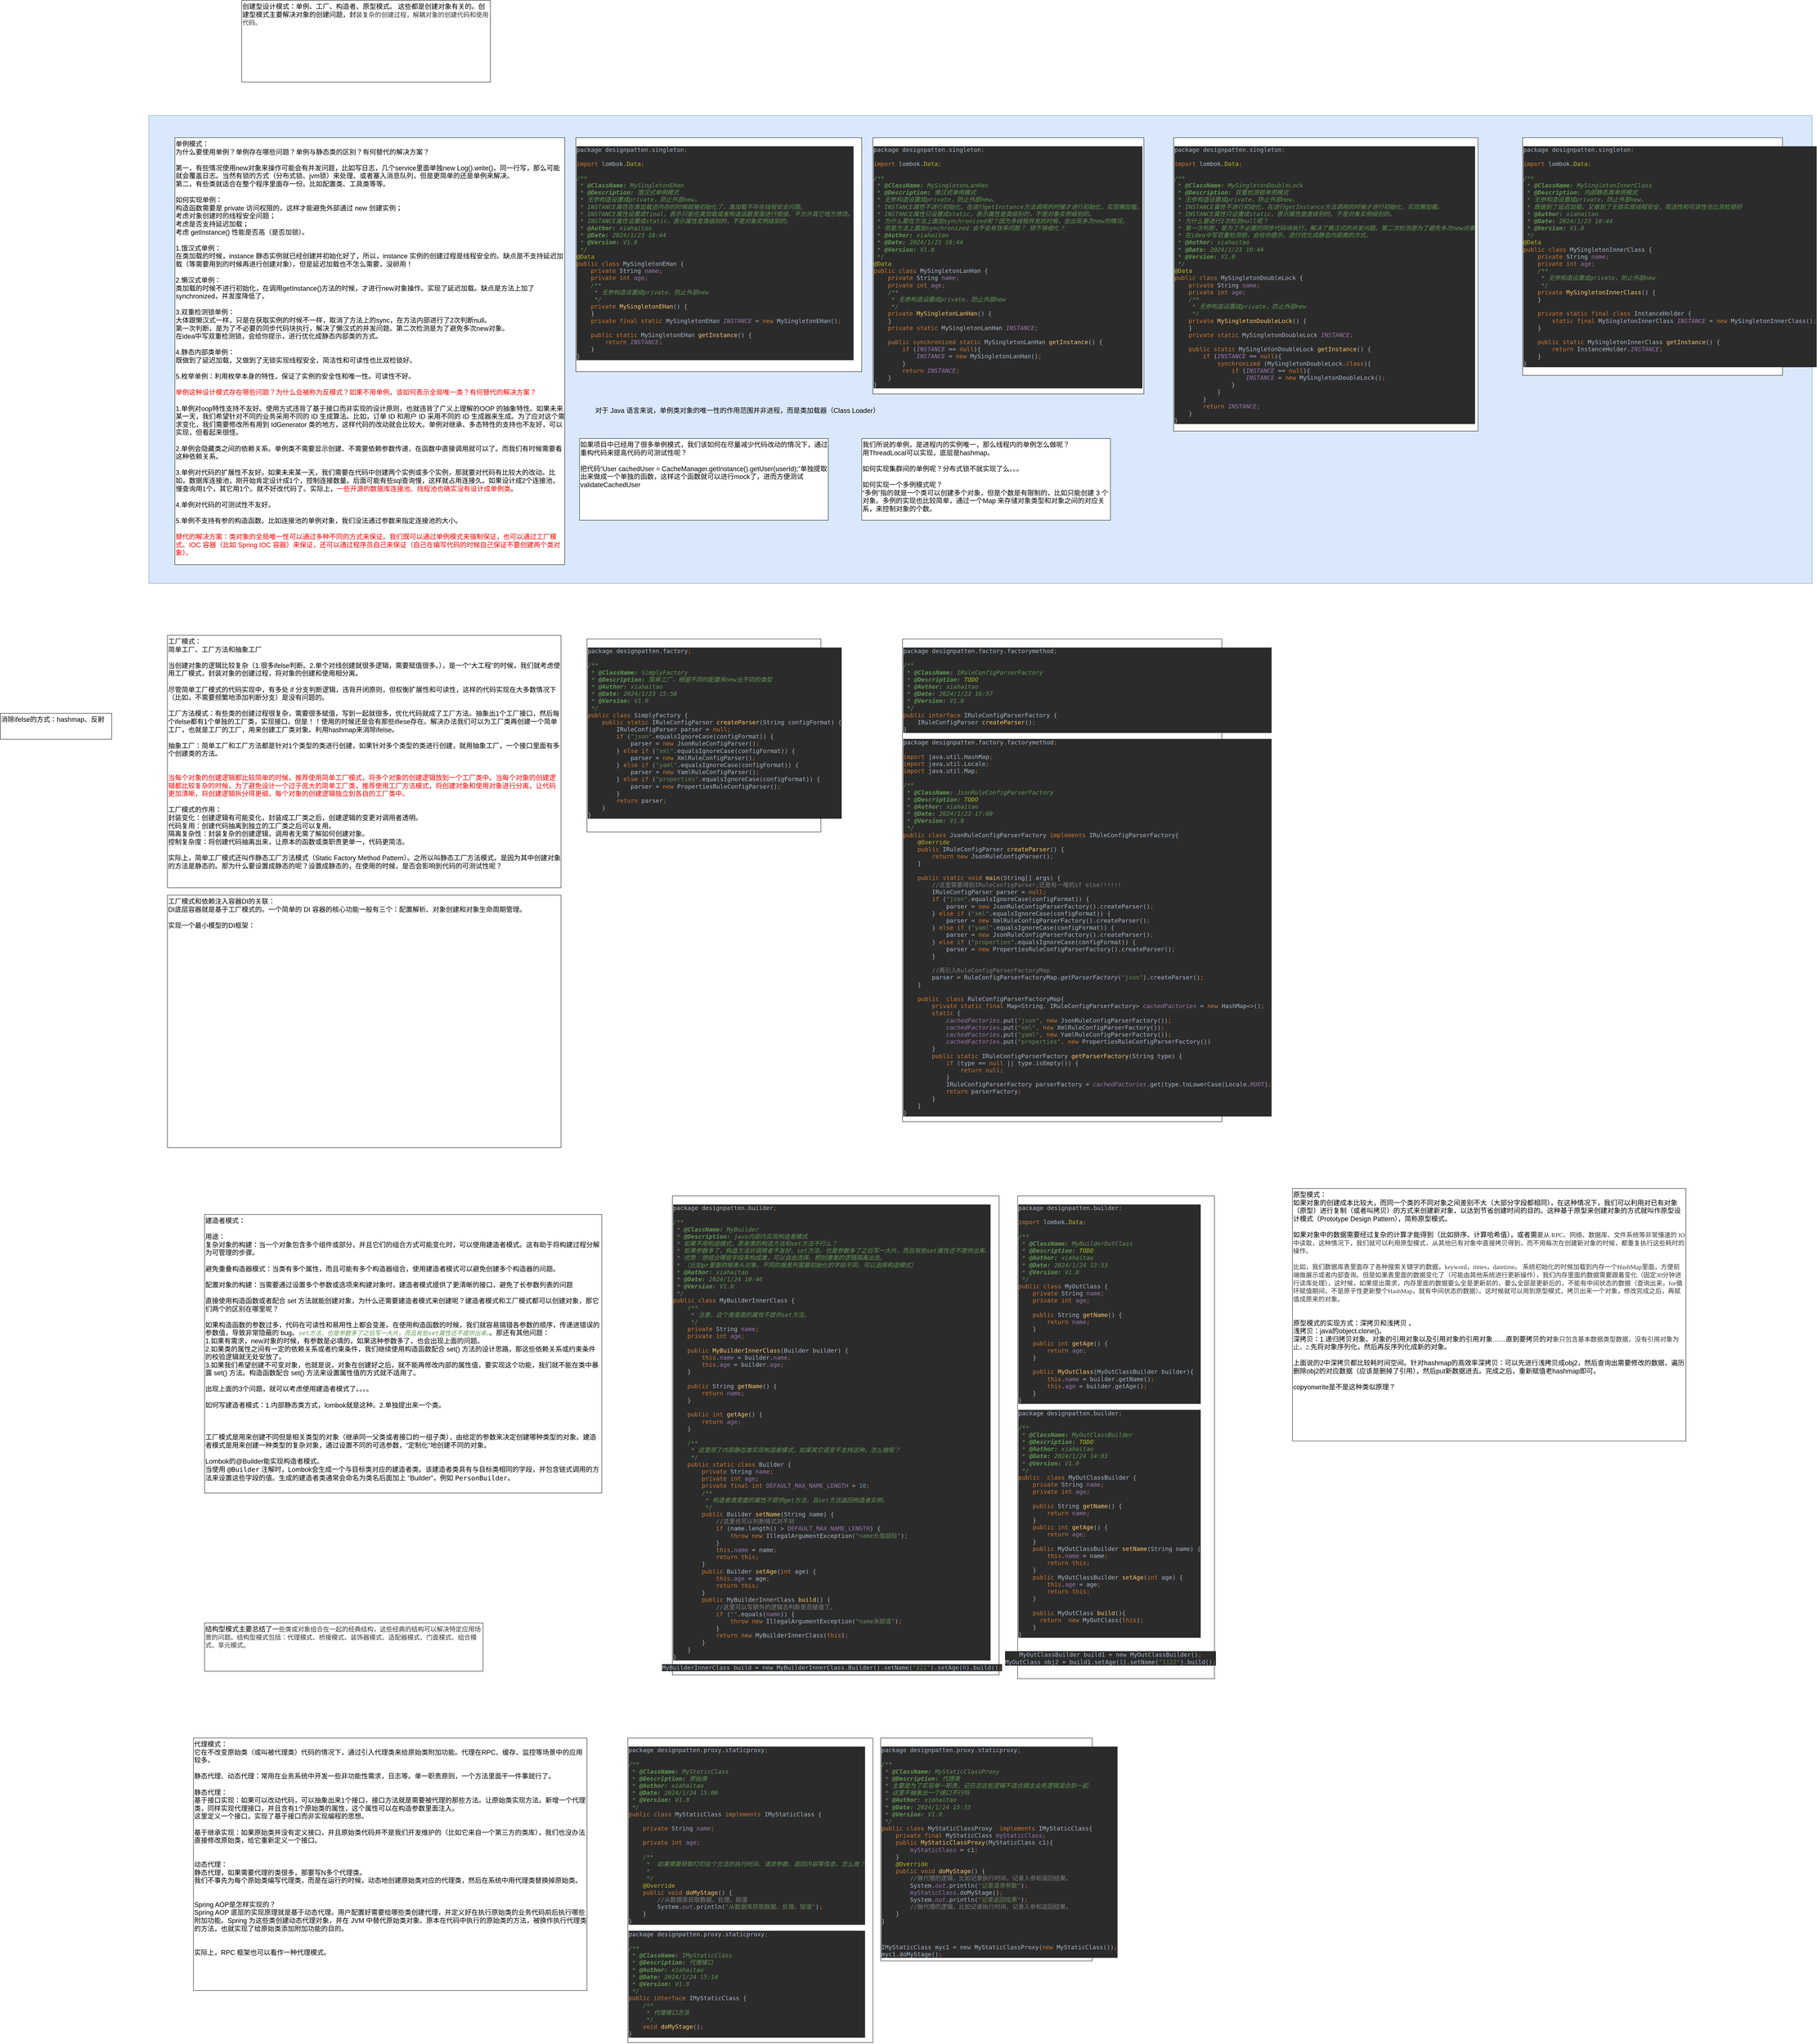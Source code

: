 <mxfile version="22.1.21" type="github">
  <diagram name="第 1 页" id="3uKooOr-jPmKd_cmfSqT">
    <mxGraphModel dx="4348" dy="2300" grid="1" gridSize="10" guides="1" tooltips="1" connect="1" arrows="1" fold="1" page="1" pageScale="1" pageWidth="827" pageHeight="1169" math="0" shadow="0">
      <root>
        <mxCell id="0" />
        <mxCell id="1" parent="0" />
        <mxCell id="h9diVwNSZwyLOE3jBIlE-11" value="" style="rounded=0;whiteSpace=wrap;html=1;fillColor=#dae8fc;strokeColor=#6c8ebf;" parent="1" vertex="1">
          <mxGeometry x="-860" y="-10" width="4480" height="1260" as="geometry" />
        </mxCell>
        <mxCell id="h9diVwNSZwyLOE3jBIlE-1" value="单例模式：&lt;br&gt;&lt;div&gt;为什么要使用单例？单例存在哪些问题？单例与静态类的区别？有何替代的解决方案？&lt;/div&gt;&lt;div&gt;&lt;br&gt;&lt;/div&gt;&lt;div&gt;第一，有些情况使用new对象来操作可能会有并发问题，比如写日志，几个service里面单独new Log().write()，同一行写，&lt;span style=&quot;background-color: initial;&quot;&gt;那么可能就会覆盖日志。当然有锁的方式（分布式锁、jvm锁）来处理、或者塞入消息队列，但是更简单的还是单例来解决。&lt;/span&gt;&lt;/div&gt;&lt;div&gt;&lt;span style=&quot;background-color: initial;&quot;&gt;第二，有些类就适合在整个程序里面存一份。比如配置类、工具类等等。&lt;/span&gt;&lt;/div&gt;&lt;div&gt;&lt;br&gt;&lt;/div&gt;&lt;div&gt;如何实现单例：&lt;/div&gt;&lt;div&gt;&lt;div&gt;构造函数需要是 private 访问权限的，这样才能避免外部通过 new 创建实例；&lt;/div&gt;&lt;div&gt;考虑对象创建时的线程安全问题；&lt;/div&gt;&lt;div&gt;考虑是否支持延迟加载；&lt;/div&gt;&lt;div&gt;考虑 getInstance() 性能是否高（是否加锁）。&lt;/div&gt;&lt;/div&gt;&lt;div&gt;&lt;br&gt;&lt;/div&gt;&lt;div&gt;1.饿汉式单例：&lt;/div&gt;&lt;div&gt;&lt;div&gt;在类加载的时候，instance 静态实例就已经创建并初始化好&lt;span style=&quot;background-color: initial;&quot;&gt;了，所以，instance 实例的创建过程是线程安全的。缺点是不支持延迟加载（等需要用到的时候再进行创建对象）。但是延迟加载也不怎么需要，没卵用！&lt;/span&gt;&lt;/div&gt;&lt;/div&gt;&lt;div&gt;&lt;span style=&quot;background-color: initial;&quot;&gt;&lt;br&gt;&lt;/span&gt;&lt;/div&gt;&lt;div&gt;&lt;span style=&quot;background-color: initial;&quot;&gt;2.懒汉式单例：&lt;/span&gt;&lt;/div&gt;&lt;div&gt;&lt;span style=&quot;background-color: initial;&quot;&gt;类加载的时候不进行初始化，在调用getInstance()方法的时候，才进行new对象操作。实现了延迟加载。缺点是方法上加了synchronized，并发度降低了。&lt;/span&gt;&lt;/div&gt;&lt;div&gt;&lt;span style=&quot;background-color: initial;&quot;&gt;&lt;br&gt;&lt;/span&gt;&lt;/div&gt;&lt;div&gt;&lt;span style=&quot;background-color: initial;&quot;&gt;3.双重检测锁单例：&lt;/span&gt;&lt;/div&gt;&lt;div&gt;&lt;span style=&quot;background-color: initial;&quot;&gt;大体跟懒汉式一样，只是在获取实例的时候不一样，取消了方法上的sync，在方法内部进行了2次判断null。&lt;/span&gt;&lt;/div&gt;&lt;div&gt;&lt;span style=&quot;background-color: initial;&quot;&gt;第一次判断，是为了不必要的同步代码块执行，解决了懒汉式的并发问题。第二次检测是为了避免多次&lt;/span&gt;&lt;span style=&quot;background-color: initial;&quot;&gt;new&lt;/span&gt;&lt;span style=&quot;background-color: initial;&quot;&gt;对象。&lt;/span&gt;&lt;/div&gt;&lt;div&gt;&lt;span style=&quot;background-color: initial;&quot;&gt;在&lt;/span&gt;&lt;span style=&quot;background-color: initial;&quot;&gt;idea&lt;/span&gt;&lt;span style=&quot;background-color: initial;&quot;&gt;中写双重检测锁，会给你提示，进行优化成静态内部类的方式。&lt;/span&gt;&lt;/div&gt;&lt;div&gt;&lt;span style=&quot;background-color: initial;&quot;&gt;&lt;br&gt;&lt;/span&gt;&lt;/div&gt;&lt;div&gt;&lt;span style=&quot;background-color: initial;&quot;&gt;4.静态内部类单例：&lt;/span&gt;&lt;/div&gt;&lt;div&gt;&lt;span style=&quot;background-color: initial;&quot;&gt;既做到了延迟加载，又做到了无锁实现线程安全，简洁性和可读性也比双检锁好。&lt;/span&gt;&lt;/div&gt;&lt;div&gt;&lt;span style=&quot;background-color: initial;&quot;&gt;&lt;br&gt;&lt;/span&gt;&lt;/div&gt;&lt;div&gt;&lt;span style=&quot;background-color: initial;&quot;&gt;5.枚举单例：利用枚举本身的特性，保证了实例的安全性和唯一性。可读性不好。&lt;/span&gt;&lt;/div&gt;&lt;div&gt;&lt;span style=&quot;background-color: initial;&quot;&gt;&lt;br&gt;&lt;/span&gt;&lt;/div&gt;&lt;div&gt;&lt;span style=&quot;background-color: initial;&quot;&gt;&lt;div&gt;&lt;font color=&quot;#ff0000&quot;&gt;单例这种设计模式存在哪些问题？为什么会被称为反模式？如果&lt;span style=&quot;background-color: initial;&quot;&gt;不用单例，该如何表示全局唯一类？有何替代的解决方案？&lt;/span&gt;&lt;/font&gt;&lt;/div&gt;&lt;div&gt;&lt;br&gt;&lt;/div&gt;&lt;div&gt;1.单例对oop特性支持不友好。使用方式违背了基于接口而非实现的设计原则，也就违背了广义上理解的&lt;span style=&quot;background-color: initial;&quot;&gt;OOP 的抽象特性。如果未来某一天，我们希望针对不同的业务采用不同的 ID 生成算法。&lt;/span&gt;&lt;span style=&quot;background-color: initial;&quot;&gt;比如，订单 ID 和用户 ID 采用不同的 ID 生成器来生成。为了应对这个需求变化，我们需要&lt;/span&gt;&lt;span style=&quot;background-color: initial;&quot;&gt;修改所有用到 IdGenerator 类的地方，这样代码的改动就会比较大。&lt;/span&gt;单例对继承、多态特性的支持也不友好，可以实现，但看起来很怪。&lt;/div&gt;&lt;div&gt;&lt;br&gt;&lt;/div&gt;&lt;div&gt;2.单例会隐藏类之间的依赖关系。单例类不需要显示创建、不需要依赖参数传递，在函数中直接调用&lt;span style=&quot;background-color: initial;&quot;&gt;就可以了。而我们有时候需要看这种依赖关系。&lt;/span&gt;&lt;/div&gt;&lt;div&gt;&lt;span style=&quot;background-color: initial;&quot;&gt;&lt;br&gt;&lt;/span&gt;&lt;/div&gt;&lt;div&gt;&lt;span style=&quot;background-color: initial;&quot;&gt;3.单例对代码的扩展性不友好。&lt;/span&gt;如果未来某一天，我们需要在代码中创建两个实例&lt;span style=&quot;background-color: initial;&quot;&gt;或多个实例，那就要对代码有比较大的改动。比如，数据库连接池，刚开始肯定设计成1个，控制连接数量。后面可能有些sql查询慢，这样就占用连接久。如果设计成2个连接池，慢查询用1个，其它用1个。就不好改代码了。&lt;/span&gt;实际上，&lt;font color=&quot;#ff0000&quot;&gt;一些开源的数据库连接池、线程池也确实没有设&lt;/font&gt;&lt;span style=&quot;background-color: initial;&quot;&gt;&lt;font color=&quot;#ff0000&quot;&gt;计成单例类&lt;/font&gt;。&lt;/span&gt;&lt;/div&gt;&lt;div&gt;&lt;span style=&quot;background-color: initial;&quot;&gt;&lt;br&gt;&lt;/span&gt;&lt;/div&gt;&lt;div&gt;&lt;span style=&quot;background-color: initial;&quot;&gt;4.单例对代码的可测试性不友好。&lt;/span&gt;&lt;/div&gt;&lt;div&gt;&lt;span style=&quot;background-color: initial;&quot;&gt;&lt;br&gt;&lt;/span&gt;&lt;/div&gt;&lt;div&gt;&lt;span style=&quot;background-color: initial;&quot;&gt;5.单例不支持有参的构造函数。比如&lt;/span&gt;连接池的单例对象，我们没法通过参数来&lt;span style=&quot;background-color: initial;&quot;&gt;指定连接池的大小。&lt;/span&gt;&lt;/div&gt;&lt;div&gt;&lt;span style=&quot;background-color: initial;&quot;&gt;&lt;br&gt;&lt;/span&gt;&lt;/div&gt;&lt;div&gt;&lt;span style=&quot;background-color: initial;&quot;&gt;&lt;div&gt;&lt;font color=&quot;#ff0000&quot;&gt;替代的解决方案：类对象的全局唯一性可以通过多种不同的方式来保证。我们既可以通过单例模式来强&lt;span style=&quot;background-color: initial;&quot;&gt;制保证，也可以通过工厂模式、IOC 容器（比如 Spring IOC 容器）来保证，还可以通过程&lt;/span&gt;&lt;span style=&quot;background-color: initial;&quot;&gt;序员自己来保证（自己在编写代码的时候自己保证不要创建两个类对象）。&lt;/span&gt;&lt;/font&gt;&lt;/div&gt;&lt;/span&gt;&lt;/div&gt;&lt;/span&gt;&lt;/div&gt;" style="rounded=0;whiteSpace=wrap;html=1;fontSize=18;verticalAlign=top;align=left;" parent="1" vertex="1">
          <mxGeometry x="-790" y="50" width="1050" height="1150" as="geometry" />
        </mxCell>
        <mxCell id="h9diVwNSZwyLOE3jBIlE-3" value="&lt;pre style=&quot;background-color:#2b2b2b;color:#a9b7c6;font-family:&#39;JetBrains Mono&#39;,monospace;font-size:12.0pt;&quot;&gt;&lt;pre style=&quot;font-family: &amp;quot;JetBrains Mono&amp;quot;, monospace; font-size: 12pt;&quot;&gt;package designpatten.singleton&lt;span style=&quot;color:#cc7832;&quot;&gt;;&lt;br&gt;&lt;/span&gt;&lt;span style=&quot;color:#cc7832;&quot;&gt;&lt;br&gt;&lt;/span&gt;&lt;span style=&quot;color:#cc7832;&quot;&gt;import &lt;/span&gt;lombok.&lt;span style=&quot;color:#bbb529;&quot;&gt;Data&lt;/span&gt;&lt;span style=&quot;color:#cc7832;&quot;&gt;;&lt;br&gt;&lt;/span&gt;&lt;span style=&quot;color:#cc7832;&quot;&gt;&lt;br&gt;&lt;/span&gt;&lt;span style=&quot;color:#629755;font-style:italic;&quot;&gt;/**&lt;br&gt;&lt;/span&gt;&lt;span style=&quot;color:#629755;font-style:italic;&quot;&gt; * &lt;/span&gt;&lt;span style=&quot;color:#629755;font-weight:bold;font-style:italic;&quot;&gt;@ClassName: &lt;/span&gt;&lt;span style=&quot;color:#629755;font-style:italic;&quot;&gt;MySingletonEHan&lt;br&gt;&lt;/span&gt;&lt;span style=&quot;color:#629755;font-style:italic;&quot;&gt; * &lt;/span&gt;&lt;span style=&quot;color:#629755;font-weight:bold;font-style:italic;&quot;&gt;@Description: &lt;/span&gt;&lt;span style=&quot;color:#629755;font-style:italic;font-family:&#39;宋体&#39;,monospace;&quot;&gt;饿汉式单例模式&lt;br&gt;&lt;/span&gt;&lt;span style=&quot;color:#629755;font-style:italic;font-family:&#39;宋体&#39;,monospace;&quot;&gt; &lt;/span&gt;&lt;span style=&quot;color:#629755;font-style:italic;&quot;&gt;* &lt;/span&gt;&lt;span style=&quot;color:#629755;font-style:italic;font-family:&#39;宋体&#39;,monospace;&quot;&gt;无参构造设置成&lt;/span&gt;&lt;span style=&quot;color:#629755;font-style:italic;&quot;&gt;private&lt;/span&gt;&lt;span style=&quot;color:#629755;font-style:italic;font-family:&#39;宋体&#39;,monospace;&quot;&gt;，防止外部&lt;/span&gt;&lt;span style=&quot;color:#629755;font-style:italic;&quot;&gt;new&lt;/span&gt;&lt;span style=&quot;color:#629755;font-style:italic;font-family:&#39;宋体&#39;,monospace;&quot;&gt;。&lt;br&gt;&lt;/span&gt;&lt;span style=&quot;color:#629755;font-style:italic;font-family:&#39;宋体&#39;,monospace;&quot;&gt; &lt;/span&gt;&lt;span style=&quot;color:#629755;font-style:italic;&quot;&gt;* INSTANCE&lt;/span&gt;&lt;span style=&quot;color:#629755;font-style:italic;font-family:&#39;宋体&#39;,monospace;&quot;&gt;属性在类加载进内存的时候就被初始化了，类加载不存在线程安全问题。&lt;br&gt;&lt;/span&gt;&lt;span style=&quot;color:#629755;font-style:italic;font-family:&#39;宋体&#39;,monospace;&quot;&gt; &lt;/span&gt;&lt;span style=&quot;color:#629755;font-style:italic;&quot;&gt;* INSTANCE&lt;/span&gt;&lt;span style=&quot;color:#629755;font-style:italic;font-family:&#39;宋体&#39;,monospace;&quot;&gt;属性设置成&lt;/span&gt;&lt;span style=&quot;color:#629755;font-style:italic;&quot;&gt;final&lt;/span&gt;&lt;span style=&quot;color:#629755;font-style:italic;font-family:&#39;宋体&#39;,monospace;&quot;&gt;，表示只能在类加载或者构造函数里面进行赋值，不允许其它地方修改。&lt;br&gt;&lt;/span&gt;&lt;span style=&quot;color:#629755;font-style:italic;font-family:&#39;宋体&#39;,monospace;&quot;&gt; &lt;/span&gt;&lt;span style=&quot;color:#629755;font-style:italic;&quot;&gt;* INSTANCE&lt;/span&gt;&lt;span style=&quot;color:#629755;font-style:italic;font-family:&#39;宋体&#39;,monospace;&quot;&gt;属性设置成&lt;/span&gt;&lt;span style=&quot;color:#629755;font-style:italic;&quot;&gt;static&lt;/span&gt;&lt;span style=&quot;color:#629755;font-style:italic;font-family:&#39;宋体&#39;,monospace;&quot;&gt;，表示属性是类级别的，不是对象实例级别的。&lt;br&gt;&lt;/span&gt;&lt;span style=&quot;color:#629755;font-style:italic;font-family:&#39;宋体&#39;,monospace;&quot;&gt; &lt;/span&gt;&lt;span style=&quot;color:#629755;font-style:italic;&quot;&gt;* &lt;/span&gt;&lt;span style=&quot;color:#629755;font-weight:bold;font-style:italic;&quot;&gt;@Author: &lt;/span&gt;&lt;span style=&quot;color:#629755;font-style:italic;&quot;&gt;xiahaitao&lt;br&gt;&lt;/span&gt;&lt;span style=&quot;color:#629755;font-style:italic;&quot;&gt; * &lt;/span&gt;&lt;span style=&quot;color:#629755;font-weight:bold;font-style:italic;&quot;&gt;@Date: &lt;/span&gt;&lt;span style=&quot;color:#629755;font-style:italic;&quot;&gt;2024/1/23 10:44&lt;br&gt;&lt;/span&gt;&lt;span style=&quot;color:#629755;font-style:italic;&quot;&gt; * &lt;/span&gt;&lt;span style=&quot;color:#629755;font-weight:bold;font-style:italic;&quot;&gt;@Version: &lt;/span&gt;&lt;span style=&quot;color:#629755;font-style:italic;&quot;&gt;V1.0&lt;br&gt;&lt;/span&gt;&lt;span style=&quot;color:#629755;font-style:italic;&quot;&gt; */&lt;br&gt;&lt;/span&gt;&lt;span style=&quot;color:#bbb529;&quot;&gt;@Data&lt;br&gt;&lt;/span&gt;&lt;span style=&quot;color:#cc7832;&quot;&gt;public class &lt;/span&gt;MySingletonEHan {&lt;br&gt;    &lt;span style=&quot;color:#cc7832;&quot;&gt;private &lt;/span&gt;String &lt;span style=&quot;color:#9876aa;&quot;&gt;name&lt;/span&gt;&lt;span style=&quot;color:#cc7832;&quot;&gt;;&lt;br&gt;&lt;/span&gt;&lt;span style=&quot;color:#cc7832;&quot;&gt;    private int &lt;/span&gt;&lt;span style=&quot;color:#9876aa;&quot;&gt;age&lt;/span&gt;&lt;span style=&quot;color:#cc7832;&quot;&gt;;&lt;br&gt;&lt;/span&gt;&lt;span style=&quot;color:#cc7832;&quot;&gt;    &lt;/span&gt;&lt;span style=&quot;color:#629755;font-style:italic;&quot;&gt;/**&lt;br&gt;&lt;/span&gt;&lt;span style=&quot;color:#629755;font-style:italic;&quot;&gt;     * &lt;/span&gt;&lt;span style=&quot;color:#629755;font-style:italic;font-family:&#39;宋体&#39;,monospace;&quot;&gt;无参构造设置成&lt;/span&gt;&lt;span style=&quot;color:#629755;font-style:italic;&quot;&gt;private&lt;/span&gt;&lt;span style=&quot;color:#629755;font-style:italic;font-family:&#39;宋体&#39;,monospace;&quot;&gt;，防止外部&lt;/span&gt;&lt;span style=&quot;color:#629755;font-style:italic;&quot;&gt;new&lt;br&gt;&lt;/span&gt;&lt;span style=&quot;color:#629755;font-style:italic;&quot;&gt;     */&lt;br&gt;&lt;/span&gt;&lt;span style=&quot;color:#629755;font-style:italic;&quot;&gt;    &lt;/span&gt;&lt;span style=&quot;color:#cc7832;&quot;&gt;private &lt;/span&gt;&lt;span style=&quot;color:#ffc66d;&quot;&gt;MySingletonEHan&lt;/span&gt;() {&lt;br&gt;    }&lt;br&gt;    &lt;span style=&quot;color:#cc7832;&quot;&gt;private final static &lt;/span&gt;MySingletonEHan &lt;span style=&quot;color:#9876aa;font-style:italic;&quot;&gt;INSTANCE &lt;/span&gt;= &lt;span style=&quot;color:#cc7832;&quot;&gt;new &lt;/span&gt;MySingletonEHan()&lt;span style=&quot;color:#cc7832;&quot;&gt;;&lt;br&gt;&lt;/span&gt;&lt;span style=&quot;color:#cc7832;&quot;&gt;&lt;br&gt;&lt;/span&gt;&lt;span style=&quot;color:#cc7832;&quot;&gt;    public static &lt;/span&gt;MySingletonEHan &lt;span style=&quot;color:#ffc66d;&quot;&gt;getInstance&lt;/span&gt;() {&lt;br&gt;        &lt;span style=&quot;color:#cc7832;&quot;&gt;return &lt;/span&gt;&lt;span style=&quot;color:#9876aa;font-style:italic;&quot;&gt;INSTANCE&lt;/span&gt;&lt;span style=&quot;color:#cc7832;&quot;&gt;;&lt;br&gt;&lt;/span&gt;&lt;span style=&quot;color:#cc7832;&quot;&gt;    &lt;/span&gt;}&lt;br&gt;}&lt;br&gt;&lt;/pre&gt;&lt;/pre&gt;" style="rounded=0;whiteSpace=wrap;html=1;fontSize=18;verticalAlign=top;align=left;" parent="1" vertex="1">
          <mxGeometry x="290" y="50" width="770" height="630" as="geometry" />
        </mxCell>
        <mxCell id="h9diVwNSZwyLOE3jBIlE-4" value="&lt;pre style=&quot;background-color:#2b2b2b;color:#a9b7c6;font-family:&#39;JetBrains Mono&#39;,monospace;font-size:12.0pt;&quot;&gt;&lt;pre style=&quot;font-family: &amp;quot;JetBrains Mono&amp;quot;, monospace; font-size: 12pt;&quot;&gt;package designpatten.singleton&lt;span style=&quot;color:#cc7832;&quot;&gt;;&lt;br&gt;&lt;/span&gt;&lt;span style=&quot;color:#cc7832;&quot;&gt;&lt;br&gt;&lt;/span&gt;&lt;span style=&quot;color:#cc7832;&quot;&gt;import &lt;/span&gt;lombok.&lt;span style=&quot;color:#bbb529;&quot;&gt;Data&lt;/span&gt;&lt;span style=&quot;color:#cc7832;&quot;&gt;;&lt;br&gt;&lt;/span&gt;&lt;span style=&quot;color:#cc7832;&quot;&gt;&lt;br&gt;&lt;/span&gt;&lt;span style=&quot;color:#629755;font-style:italic;&quot;&gt;/**&lt;br&gt;&lt;/span&gt;&lt;span style=&quot;color:#629755;font-style:italic;&quot;&gt; * &lt;/span&gt;&lt;span style=&quot;color:#629755;font-weight:bold;font-style:italic;&quot;&gt;@ClassName: &lt;/span&gt;&lt;span style=&quot;color:#629755;font-style:italic;&quot;&gt;MySingletonLanHan&lt;br&gt;&lt;/span&gt;&lt;span style=&quot;color:#629755;font-style:italic;&quot;&gt; * &lt;/span&gt;&lt;span style=&quot;color:#629755;font-weight:bold;font-style:italic;&quot;&gt;@Description: &lt;/span&gt;&lt;span style=&quot;color:#629755;font-style:italic;font-family:&#39;宋体&#39;,monospace;&quot;&gt;懒汉式单例模式&lt;br&gt;&lt;/span&gt;&lt;span style=&quot;color:#629755;font-style:italic;font-family:&#39;宋体&#39;,monospace;&quot;&gt; &lt;/span&gt;&lt;span style=&quot;color:#629755;font-style:italic;&quot;&gt;* &lt;/span&gt;&lt;span style=&quot;color:#629755;font-style:italic;font-family:&#39;宋体&#39;,monospace;&quot;&gt;无参构造设置成&lt;/span&gt;&lt;span style=&quot;color:#629755;font-style:italic;&quot;&gt;private&lt;/span&gt;&lt;span style=&quot;color:#629755;font-style:italic;font-family:&#39;宋体&#39;,monospace;&quot;&gt;，防止外部&lt;/span&gt;&lt;span style=&quot;color:#629755;font-style:italic;&quot;&gt;new&lt;/span&gt;&lt;span style=&quot;color:#629755;font-style:italic;font-family:&#39;宋体&#39;,monospace;&quot;&gt;。&lt;br&gt;&lt;/span&gt;&lt;span style=&quot;color:#629755;font-style:italic;font-family:&#39;宋体&#39;,monospace;&quot;&gt; &lt;/span&gt;&lt;span style=&quot;color:#629755;font-style:italic;&quot;&gt;* INSTANCE&lt;/span&gt;&lt;span style=&quot;color:#629755;font-style:italic;font-family:&#39;宋体&#39;,monospace;&quot;&gt;属性不进行初始化，在进行&lt;/span&gt;&lt;span style=&quot;color:#629755;font-style:italic;&quot;&gt;getInstance&lt;/span&gt;&lt;span style=&quot;color:#629755;font-style:italic;font-family:&#39;宋体&#39;,monospace;&quot;&gt;方法调用的时候才进行初始化，实现懒加载。&lt;br&gt;&lt;/span&gt;&lt;span style=&quot;color:#629755;font-style:italic;font-family:&#39;宋体&#39;,monospace;&quot;&gt; &lt;/span&gt;&lt;span style=&quot;color:#629755;font-style:italic;&quot;&gt;* INSTANCE&lt;/span&gt;&lt;span style=&quot;color:#629755;font-style:italic;font-family:&#39;宋体&#39;,monospace;&quot;&gt;属性只设置成&lt;/span&gt;&lt;span style=&quot;color:#629755;font-style:italic;&quot;&gt;static&lt;/span&gt;&lt;span style=&quot;color:#629755;font-style:italic;font-family:&#39;宋体&#39;,monospace;&quot;&gt;，表示属性是类级别的，不是对象实例级别的。&lt;br&gt;&lt;/span&gt;&lt;span style=&quot;color:#629755;font-style:italic;font-family:&#39;宋体&#39;,monospace;&quot;&gt; &lt;/span&gt;&lt;span style=&quot;color:#629755;font-style:italic;&quot;&gt;* &lt;/span&gt;&lt;span style=&quot;color:#629755;font-style:italic;font-family:&#39;宋体&#39;,monospace;&quot;&gt;为什么要在方法上面加&lt;/span&gt;&lt;span style=&quot;color:#629755;font-style:italic;&quot;&gt;synchronized&lt;/span&gt;&lt;span style=&quot;color:#629755;font-style:italic;font-family:&#39;宋体&#39;,monospace;&quot;&gt;呢？因为多线程并发的时候，会出现多次&lt;/span&gt;&lt;span style=&quot;color:#629755;font-style:italic;&quot;&gt;new&lt;/span&gt;&lt;span style=&quot;color:#629755;font-style:italic;font-family:&#39;宋体&#39;,monospace;&quot;&gt;的情况。&lt;br&gt;&lt;/span&gt;&lt;span style=&quot;color:#629755;font-style:italic;font-family:&#39;宋体&#39;,monospace;&quot;&gt; &lt;/span&gt;&lt;span style=&quot;color:#629755;font-style:italic;&quot;&gt;* &lt;/span&gt;&lt;span style=&quot;color:#629755;font-style:italic;font-family:&#39;宋体&#39;,monospace;&quot;&gt;但是方法上面加&lt;/span&gt;&lt;span style=&quot;color:#629755;font-style:italic;&quot;&gt;synchronized &lt;/span&gt;&lt;span style=&quot;color:#629755;font-style:italic;font-family:&#39;宋体&#39;,monospace;&quot;&gt;会不会有效率问题？ 锁不够细化？&lt;br&gt;&lt;/span&gt;&lt;span style=&quot;color:#629755;font-style:italic;font-family:&#39;宋体&#39;,monospace;&quot;&gt; &lt;/span&gt;&lt;span style=&quot;color:#629755;font-style:italic;&quot;&gt;* &lt;/span&gt;&lt;span style=&quot;color:#629755;font-weight:bold;font-style:italic;&quot;&gt;@Author: &lt;/span&gt;&lt;span style=&quot;color:#629755;font-style:italic;&quot;&gt;xiahaitao&lt;br&gt;&lt;/span&gt;&lt;span style=&quot;color:#629755;font-style:italic;&quot;&gt; * &lt;/span&gt;&lt;span style=&quot;color:#629755;font-weight:bold;font-style:italic;&quot;&gt;@Date: &lt;/span&gt;&lt;span style=&quot;color:#629755;font-style:italic;&quot;&gt;2024/1/23 10:44&lt;br&gt;&lt;/span&gt;&lt;span style=&quot;color:#629755;font-style:italic;&quot;&gt; * &lt;/span&gt;&lt;span style=&quot;color:#629755;font-weight:bold;font-style:italic;&quot;&gt;@Version: &lt;/span&gt;&lt;span style=&quot;color:#629755;font-style:italic;&quot;&gt;V1.0&lt;br&gt;&lt;/span&gt;&lt;span style=&quot;color:#629755;font-style:italic;&quot;&gt; */&lt;br&gt;&lt;/span&gt;&lt;span style=&quot;color:#bbb529;&quot;&gt;@Data&lt;br&gt;&lt;/span&gt;&lt;span style=&quot;color:#cc7832;&quot;&gt;public class &lt;/span&gt;MySingletonLanHan {&lt;br&gt;    &lt;span style=&quot;color:#cc7832;&quot;&gt;private &lt;/span&gt;String &lt;span style=&quot;color:#9876aa;&quot;&gt;name&lt;/span&gt;&lt;span style=&quot;color:#cc7832;&quot;&gt;;&lt;br&gt;&lt;/span&gt;&lt;span style=&quot;color:#cc7832;&quot;&gt;    private int &lt;/span&gt;&lt;span style=&quot;color:#9876aa;&quot;&gt;age&lt;/span&gt;&lt;span style=&quot;color:#cc7832;&quot;&gt;;&lt;br&gt;&lt;/span&gt;&lt;span style=&quot;color:#cc7832;&quot;&gt;    &lt;/span&gt;&lt;span style=&quot;color:#629755;font-style:italic;&quot;&gt;/**&lt;br&gt;&lt;/span&gt;&lt;span style=&quot;color:#629755;font-style:italic;&quot;&gt;     * &lt;/span&gt;&lt;span style=&quot;color:#629755;font-style:italic;font-family:&#39;宋体&#39;,monospace;&quot;&gt;无参构造设置成&lt;/span&gt;&lt;span style=&quot;color:#629755;font-style:italic;&quot;&gt;private&lt;/span&gt;&lt;span style=&quot;color:#629755;font-style:italic;font-family:&#39;宋体&#39;,monospace;&quot;&gt;，防止外部&lt;/span&gt;&lt;span style=&quot;color:#629755;font-style:italic;&quot;&gt;new&lt;br&gt;&lt;/span&gt;&lt;span style=&quot;color:#629755;font-style:italic;&quot;&gt;     */&lt;br&gt;&lt;/span&gt;&lt;span style=&quot;color:#629755;font-style:italic;&quot;&gt;    &lt;/span&gt;&lt;span style=&quot;color:#cc7832;&quot;&gt;private &lt;/span&gt;&lt;span style=&quot;color:#ffc66d;&quot;&gt;MySingletonLanHan&lt;/span&gt;() {&lt;br&gt;    }&lt;br&gt;    &lt;span style=&quot;color:#cc7832;&quot;&gt;private static &lt;/span&gt;MySingletonLanHan &lt;span style=&quot;color:#9876aa;font-style:italic;&quot;&gt;INSTANCE&lt;/span&gt;&lt;span style=&quot;color:#cc7832;&quot;&gt;;&lt;br&gt;&lt;/span&gt;&lt;span style=&quot;color:#cc7832;&quot;&gt;&lt;br&gt;&lt;/span&gt;&lt;span style=&quot;color:#cc7832;&quot;&gt;    public synchronized static &lt;/span&gt;MySingletonLanHan &lt;span style=&quot;color:#ffc66d;&quot;&gt;getInstance&lt;/span&gt;() {&lt;br&gt;        &lt;span style=&quot;color:#cc7832;&quot;&gt;if &lt;/span&gt;(&lt;span style=&quot;color:#9876aa;font-style:italic;&quot;&gt;INSTANCE &lt;/span&gt;== &lt;span style=&quot;color:#cc7832;&quot;&gt;null&lt;/span&gt;){&lt;br&gt;            &lt;span style=&quot;color:#9876aa;font-style:italic;&quot;&gt;INSTANCE &lt;/span&gt;= &lt;span style=&quot;color:#cc7832;&quot;&gt;new &lt;/span&gt;MySingletonLanHan()&lt;span style=&quot;color:#cc7832;&quot;&gt;;&lt;br&gt;&lt;/span&gt;&lt;span style=&quot;color:#cc7832;&quot;&gt;        &lt;/span&gt;}&lt;br&gt;        &lt;span style=&quot;color:#cc7832;&quot;&gt;return &lt;/span&gt;&lt;span style=&quot;color:#9876aa;font-style:italic;&quot;&gt;INSTANCE&lt;/span&gt;&lt;span style=&quot;color:#cc7832;&quot;&gt;;&lt;br&gt;&lt;/span&gt;&lt;span style=&quot;color:#cc7832;&quot;&gt;    &lt;/span&gt;}&lt;br&gt;}&lt;br&gt;&lt;/pre&gt;&lt;/pre&gt;" style="rounded=0;whiteSpace=wrap;html=1;fontSize=18;verticalAlign=top;align=left;" parent="1" vertex="1">
          <mxGeometry x="1090" y="50" width="730" height="690" as="geometry" />
        </mxCell>
        <mxCell id="h9diVwNSZwyLOE3jBIlE-5" value="&lt;pre style=&quot;background-color:#2b2b2b;color:#a9b7c6;font-family:&#39;JetBrains Mono&#39;,monospace;font-size:12.0pt;&quot;&gt;&lt;pre style=&quot;font-family: &amp;quot;JetBrains Mono&amp;quot;, monospace; font-size: 12pt;&quot;&gt;package designpatten.singleton&lt;span style=&quot;color:#cc7832;&quot;&gt;;&lt;br&gt;&lt;/span&gt;&lt;span style=&quot;color:#cc7832;&quot;&gt;&lt;br&gt;&lt;/span&gt;&lt;span style=&quot;color:#cc7832;&quot;&gt;import &lt;/span&gt;lombok.&lt;span style=&quot;color:#bbb529;&quot;&gt;Data&lt;/span&gt;&lt;span style=&quot;color:#cc7832;&quot;&gt;;&lt;br&gt;&lt;/span&gt;&lt;span style=&quot;color:#cc7832;&quot;&gt;&lt;br&gt;&lt;/span&gt;&lt;span style=&quot;color:#629755;font-style:italic;&quot;&gt;/**&lt;br&gt;&lt;/span&gt;&lt;span style=&quot;color:#629755;font-style:italic;&quot;&gt; * &lt;/span&gt;&lt;span style=&quot;color:#629755;font-weight:bold;font-style:italic;&quot;&gt;@ClassName: &lt;/span&gt;&lt;span style=&quot;color:#629755;font-style:italic;&quot;&gt;MySingletonDoubleLock&lt;br&gt;&lt;/span&gt;&lt;span style=&quot;color:#629755;font-style:italic;&quot;&gt; * &lt;/span&gt;&lt;span style=&quot;color:#629755;font-weight:bold;font-style:italic;&quot;&gt;@Description: &lt;/span&gt;&lt;span style=&quot;color:#629755;font-style:italic;font-family:&#39;宋体&#39;,monospace;&quot;&gt;双重检测锁单例模式&lt;br&gt;&lt;/span&gt;&lt;span style=&quot;color:#629755;font-style:italic;font-family:&#39;宋体&#39;,monospace;&quot;&gt; &lt;/span&gt;&lt;span style=&quot;color:#629755;font-style:italic;&quot;&gt;* &lt;/span&gt;&lt;span style=&quot;color:#629755;font-style:italic;font-family:&#39;宋体&#39;,monospace;&quot;&gt;无参构造设置成&lt;/span&gt;&lt;span style=&quot;color:#629755;font-style:italic;&quot;&gt;private&lt;/span&gt;&lt;span style=&quot;color:#629755;font-style:italic;font-family:&#39;宋体&#39;,monospace;&quot;&gt;，防止外部&lt;/span&gt;&lt;span style=&quot;color:#629755;font-style:italic;&quot;&gt;new&lt;/span&gt;&lt;span style=&quot;color:#629755;font-style:italic;font-family:&#39;宋体&#39;,monospace;&quot;&gt;。&lt;br&gt;&lt;/span&gt;&lt;span style=&quot;color:#629755;font-style:italic;font-family:&#39;宋体&#39;,monospace;&quot;&gt; &lt;/span&gt;&lt;span style=&quot;color:#629755;font-style:italic;&quot;&gt;* INSTANCE&lt;/span&gt;&lt;span style=&quot;color:#629755;font-style:italic;font-family:&#39;宋体&#39;,monospace;&quot;&gt;属性不进行初始化，在进行&lt;/span&gt;&lt;span style=&quot;color:#629755;font-style:italic;&quot;&gt;getInstance&lt;/span&gt;&lt;span style=&quot;color:#629755;font-style:italic;font-family:&#39;宋体&#39;,monospace;&quot;&gt;方法调用的时候才进行初始化，实现懒加载。&lt;br&gt;&lt;/span&gt;&lt;span style=&quot;color:#629755;font-style:italic;font-family:&#39;宋体&#39;,monospace;&quot;&gt; &lt;/span&gt;&lt;span style=&quot;color:#629755;font-style:italic;&quot;&gt;* INSTANCE&lt;/span&gt;&lt;span style=&quot;color:#629755;font-style:italic;font-family:&#39;宋体&#39;,monospace;&quot;&gt;属性只设置成&lt;/span&gt;&lt;span style=&quot;color:#629755;font-style:italic;&quot;&gt;static&lt;/span&gt;&lt;span style=&quot;color:#629755;font-style:italic;font-family:&#39;宋体&#39;,monospace;&quot;&gt;，表示属性是类级别的，不是对象实例级别的。&lt;br&gt;&lt;/span&gt;&lt;span style=&quot;color:#629755;font-style:italic;font-family:&#39;宋体&#39;,monospace;&quot;&gt; &lt;/span&gt;&lt;span style=&quot;color:#629755;font-style:italic;&quot;&gt;* &lt;/span&gt;&lt;span style=&quot;color:#629755;font-style:italic;font-family:&#39;宋体&#39;,monospace;&quot;&gt;为什么要进行&lt;/span&gt;&lt;span style=&quot;color:#629755;font-style:italic;&quot;&gt;2&lt;/span&gt;&lt;span style=&quot;color:#629755;font-style:italic;font-family:&#39;宋体&#39;,monospace;&quot;&gt;次检测&lt;/span&gt;&lt;span style=&quot;color:#629755;font-style:italic;&quot;&gt;null&lt;/span&gt;&lt;span style=&quot;color:#629755;font-style:italic;font-family:&#39;宋体&#39;,monospace;&quot;&gt;呢？&lt;br&gt;&lt;/span&gt;&lt;span style=&quot;color:#629755;font-style:italic;font-family:&#39;宋体&#39;,monospace;&quot;&gt; &lt;/span&gt;&lt;span style=&quot;color:#629755;font-style:italic;&quot;&gt;* &lt;/span&gt;&lt;span style=&quot;color:#629755;font-style:italic;font-family:&#39;宋体&#39;,monospace;&quot;&gt;第一次判断，是为了不必要的同步代码块执行，解决了懒汉式的并发问题。第二次检测是为了避免多次&lt;/span&gt;&lt;span style=&quot;color:#629755;font-style:italic;&quot;&gt;new&lt;/span&gt;&lt;span style=&quot;color:#629755;font-style:italic;font-family:&#39;宋体&#39;,monospace;&quot;&gt;对象&lt;br&gt;&lt;/span&gt;&lt;span style=&quot;color:#629755;font-style:italic;font-family:&#39;宋体&#39;,monospace;&quot;&gt; &lt;/span&gt;&lt;span style=&quot;color:#629755;font-style:italic;&quot;&gt;* &lt;/span&gt;&lt;span style=&quot;color:#629755;font-style:italic;font-family:&#39;宋体&#39;,monospace;&quot;&gt;在&lt;/span&gt;&lt;span style=&quot;color:#629755;font-style:italic;&quot;&gt;idea&lt;/span&gt;&lt;span style=&quot;color:#629755;font-style:italic;font-family:&#39;宋体&#39;,monospace;&quot;&gt;中写双重检测锁，会给你提示，进行优化成静态内部类的方式。&lt;br&gt;&lt;/span&gt;&lt;span style=&quot;color:#629755;font-style:italic;font-family:&#39;宋体&#39;,monospace;&quot;&gt; &lt;/span&gt;&lt;span style=&quot;color:#629755;font-style:italic;&quot;&gt;* &lt;/span&gt;&lt;span style=&quot;color:#629755;font-weight:bold;font-style:italic;&quot;&gt;@Author: &lt;/span&gt;&lt;span style=&quot;color:#629755;font-style:italic;&quot;&gt;xiahaitao&lt;br&gt;&lt;/span&gt;&lt;span style=&quot;color:#629755;font-style:italic;&quot;&gt; * &lt;/span&gt;&lt;span style=&quot;color:#629755;font-weight:bold;font-style:italic;&quot;&gt;@Date: &lt;/span&gt;&lt;span style=&quot;color:#629755;font-style:italic;&quot;&gt;2024/1/23 10:44&lt;br&gt;&lt;/span&gt;&lt;span style=&quot;color:#629755;font-style:italic;&quot;&gt; * &lt;/span&gt;&lt;span style=&quot;color:#629755;font-weight:bold;font-style:italic;&quot;&gt;@Version: &lt;/span&gt;&lt;span style=&quot;color:#629755;font-style:italic;&quot;&gt;V1.0&lt;br&gt;&lt;/span&gt;&lt;span style=&quot;color:#629755;font-style:italic;&quot;&gt; */&lt;br&gt;&lt;/span&gt;&lt;span style=&quot;color:#bbb529;&quot;&gt;@Data&lt;br&gt;&lt;/span&gt;&lt;span style=&quot;color:#cc7832;&quot;&gt;public class &lt;/span&gt;MySingletonDoubleLock {&lt;br&gt;    &lt;span style=&quot;color:#cc7832;&quot;&gt;private &lt;/span&gt;String &lt;span style=&quot;color:#9876aa;&quot;&gt;name&lt;/span&gt;&lt;span style=&quot;color:#cc7832;&quot;&gt;;&lt;br&gt;&lt;/span&gt;&lt;span style=&quot;color:#cc7832;&quot;&gt;    private int &lt;/span&gt;&lt;span style=&quot;color:#9876aa;&quot;&gt;age&lt;/span&gt;&lt;span style=&quot;color:#cc7832;&quot;&gt;;&lt;br&gt;&lt;/span&gt;&lt;span style=&quot;color:#cc7832;&quot;&gt;    &lt;/span&gt;&lt;span style=&quot;color:#629755;font-style:italic;&quot;&gt;/**&lt;br&gt;&lt;/span&gt;&lt;span style=&quot;color:#629755;font-style:italic;&quot;&gt;     * &lt;/span&gt;&lt;span style=&quot;color:#629755;font-style:italic;font-family:&#39;宋体&#39;,monospace;&quot;&gt;无参构造设置成&lt;/span&gt;&lt;span style=&quot;color:#629755;font-style:italic;&quot;&gt;private&lt;/span&gt;&lt;span style=&quot;color:#629755;font-style:italic;font-family:&#39;宋体&#39;,monospace;&quot;&gt;，防止外部&lt;/span&gt;&lt;span style=&quot;color:#629755;font-style:italic;&quot;&gt;new&lt;br&gt;&lt;/span&gt;&lt;span style=&quot;color:#629755;font-style:italic;&quot;&gt;     */&lt;br&gt;&lt;/span&gt;&lt;span style=&quot;color:#629755;font-style:italic;&quot;&gt;    &lt;/span&gt;&lt;span style=&quot;color:#cc7832;&quot;&gt;private &lt;/span&gt;&lt;span style=&quot;color:#ffc66d;&quot;&gt;MySingletonDoubleLock&lt;/span&gt;() {&lt;br&gt;    }&lt;br&gt;    &lt;span style=&quot;color:#cc7832;&quot;&gt;private static &lt;/span&gt;MySingletonDoubleLock &lt;span style=&quot;color:#9876aa;font-style:italic;&quot;&gt;INSTANCE&lt;/span&gt;&lt;span style=&quot;color:#cc7832;&quot;&gt;;&lt;br&gt;&lt;/span&gt;&lt;span style=&quot;color:#cc7832;&quot;&gt;&lt;br&gt;&lt;/span&gt;&lt;span style=&quot;color:#cc7832;&quot;&gt;    public static &lt;/span&gt;MySingletonDoubleLock &lt;span style=&quot;color:#ffc66d;&quot;&gt;getInstance&lt;/span&gt;() {&lt;br&gt;        &lt;span style=&quot;color:#cc7832;&quot;&gt;if &lt;/span&gt;(&lt;span style=&quot;color:#9876aa;font-style:italic;&quot;&gt;INSTANCE &lt;/span&gt;== &lt;span style=&quot;color:#cc7832;&quot;&gt;null&lt;/span&gt;){&lt;br&gt;            &lt;span style=&quot;color:#cc7832;&quot;&gt;synchronized &lt;/span&gt;(MySingletonDoubleLock.&lt;span style=&quot;color:#cc7832;&quot;&gt;class&lt;/span&gt;){&lt;br&gt;                &lt;span style=&quot;color:#cc7832;&quot;&gt;if &lt;/span&gt;(&lt;span style=&quot;color:#9876aa;font-style:italic;&quot;&gt;INSTANCE &lt;/span&gt;== &lt;span style=&quot;color:#cc7832;&quot;&gt;null&lt;/span&gt;){&lt;br&gt;                    &lt;span style=&quot;color:#9876aa;font-style:italic;&quot;&gt;INSTANCE &lt;/span&gt;= &lt;span style=&quot;color:#cc7832;&quot;&gt;new &lt;/span&gt;MySingletonDoubleLock()&lt;span style=&quot;color:#cc7832;&quot;&gt;;&lt;br&gt;&lt;/span&gt;&lt;span style=&quot;color:#cc7832;&quot;&gt;                &lt;/span&gt;}&lt;br&gt;            }&lt;br&gt;        }&lt;br&gt;        &lt;span style=&quot;color:#cc7832;&quot;&gt;return &lt;/span&gt;&lt;span style=&quot;color:#9876aa;font-style:italic;&quot;&gt;INSTANCE&lt;/span&gt;&lt;span style=&quot;color:#cc7832;&quot;&gt;;&lt;br&gt;&lt;/span&gt;&lt;span style=&quot;color:#cc7832;&quot;&gt;    &lt;/span&gt;}&lt;br&gt;}&lt;br&gt;&lt;/pre&gt;&lt;/pre&gt;" style="rounded=0;whiteSpace=wrap;html=1;fontSize=18;verticalAlign=top;align=left;" parent="1" vertex="1">
          <mxGeometry x="1900" y="50" width="820" height="790" as="geometry" />
        </mxCell>
        <mxCell id="h9diVwNSZwyLOE3jBIlE-6" value="&lt;pre style=&quot;background-color:#2b2b2b;color:#a9b7c6;font-family:&#39;JetBrains Mono&#39;,monospace;font-size:12.0pt;&quot;&gt;&lt;pre style=&quot;font-family: &amp;quot;JetBrains Mono&amp;quot;, monospace; font-size: 12pt;&quot;&gt;package designpatten.singleton&lt;span style=&quot;color:#cc7832;&quot;&gt;;&lt;br&gt;&lt;/span&gt;&lt;span style=&quot;color:#cc7832;&quot;&gt;&lt;br&gt;&lt;/span&gt;&lt;span style=&quot;color:#cc7832;&quot;&gt;import &lt;/span&gt;lombok.&lt;span style=&quot;color:#bbb529;&quot;&gt;Data&lt;/span&gt;&lt;span style=&quot;color:#cc7832;&quot;&gt;;&lt;br&gt;&lt;/span&gt;&lt;span style=&quot;color:#cc7832;&quot;&gt;&lt;br&gt;&lt;/span&gt;&lt;span style=&quot;color:#629755;font-style:italic;&quot;&gt;/**&lt;br&gt;&lt;/span&gt;&lt;span style=&quot;color:#629755;font-style:italic;&quot;&gt; * &lt;/span&gt;&lt;span style=&quot;color:#629755;font-weight:bold;font-style:italic;&quot;&gt;@ClassName: &lt;/span&gt;&lt;span style=&quot;color:#629755;font-style:italic;&quot;&gt;MySingletonInnerClass&lt;br&gt;&lt;/span&gt;&lt;span style=&quot;color:#629755;font-style:italic;&quot;&gt; * &lt;/span&gt;&lt;span style=&quot;color:#629755;font-weight:bold;font-style:italic;&quot;&gt;@Description: &lt;/span&gt;&lt;span style=&quot;color:#629755;font-style:italic;font-family:&#39;宋体&#39;,monospace;&quot;&gt;内部静态类单例模式&lt;br&gt;&lt;/span&gt;&lt;span style=&quot;color:#629755;font-style:italic;font-family:&#39;宋体&#39;,monospace;&quot;&gt; &lt;/span&gt;&lt;span style=&quot;color:#629755;font-style:italic;&quot;&gt;* &lt;/span&gt;&lt;span style=&quot;color:#629755;font-style:italic;font-family:&#39;宋体&#39;,monospace;&quot;&gt;无参构造设置成&lt;/span&gt;&lt;span style=&quot;color:#629755;font-style:italic;&quot;&gt;private&lt;/span&gt;&lt;span style=&quot;color:#629755;font-style:italic;font-family:&#39;宋体&#39;,monospace;&quot;&gt;，防止外部&lt;/span&gt;&lt;span style=&quot;color:#629755;font-style:italic;&quot;&gt;new&lt;/span&gt;&lt;span style=&quot;color:#629755;font-style:italic;font-family:&#39;宋体&#39;,monospace;&quot;&gt;。&lt;br&gt;&lt;/span&gt;&lt;span style=&quot;color:#629755;font-style:italic;font-family:&#39;宋体&#39;,monospace;&quot;&gt; &lt;/span&gt;&lt;span style=&quot;color:#629755;font-style:italic;&quot;&gt;* &lt;/span&gt;&lt;span style=&quot;color:#629755;font-style:italic;font-family:&#39;宋体&#39;,monospace;&quot;&gt;既做到了延迟加载，又做到了无锁实现线程安全，简洁性和可读性也比双检锁好&lt;br&gt;&lt;/span&gt;&lt;span style=&quot;color:#629755;font-style:italic;font-family:&#39;宋体&#39;,monospace;&quot;&gt; &lt;/span&gt;&lt;span style=&quot;color:#629755;font-style:italic;&quot;&gt;* &lt;/span&gt;&lt;span style=&quot;color:#629755;font-weight:bold;font-style:italic;&quot;&gt;@Author: &lt;/span&gt;&lt;span style=&quot;color:#629755;font-style:italic;&quot;&gt;xiahaitao&lt;br&gt;&lt;/span&gt;&lt;span style=&quot;color:#629755;font-style:italic;&quot;&gt; * &lt;/span&gt;&lt;span style=&quot;color:#629755;font-weight:bold;font-style:italic;&quot;&gt;@Date: &lt;/span&gt;&lt;span style=&quot;color:#629755;font-style:italic;&quot;&gt;2024/1/23 10:44&lt;br&gt;&lt;/span&gt;&lt;span style=&quot;color:#629755;font-style:italic;&quot;&gt; * &lt;/span&gt;&lt;span style=&quot;color:#629755;font-weight:bold;font-style:italic;&quot;&gt;@Version: &lt;/span&gt;&lt;span style=&quot;color:#629755;font-style:italic;&quot;&gt;V1.0&lt;br&gt;&lt;/span&gt;&lt;span style=&quot;color:#629755;font-style:italic;&quot;&gt; */&lt;br&gt;&lt;/span&gt;&lt;span style=&quot;color:#bbb529;&quot;&gt;@Data&lt;br&gt;&lt;/span&gt;&lt;span style=&quot;color:#cc7832;&quot;&gt;public class &lt;/span&gt;MySingletonInnerClass {&lt;br&gt;    &lt;span style=&quot;color:#cc7832;&quot;&gt;private &lt;/span&gt;String &lt;span style=&quot;color:#9876aa;&quot;&gt;name&lt;/span&gt;&lt;span style=&quot;color:#cc7832;&quot;&gt;;&lt;br&gt;&lt;/span&gt;&lt;span style=&quot;color:#cc7832;&quot;&gt;    private int &lt;/span&gt;&lt;span style=&quot;color:#9876aa;&quot;&gt;age&lt;/span&gt;&lt;span style=&quot;color:#cc7832;&quot;&gt;;&lt;br&gt;&lt;/span&gt;&lt;span style=&quot;color:#cc7832;&quot;&gt;    &lt;/span&gt;&lt;span style=&quot;color:#629755;font-style:italic;&quot;&gt;/**&lt;br&gt;&lt;/span&gt;&lt;span style=&quot;color:#629755;font-style:italic;&quot;&gt;     * &lt;/span&gt;&lt;span style=&quot;color:#629755;font-style:italic;font-family:&#39;宋体&#39;,monospace;&quot;&gt;无参构造设置成&lt;/span&gt;&lt;span style=&quot;color:#629755;font-style:italic;&quot;&gt;private&lt;/span&gt;&lt;span style=&quot;color:#629755;font-style:italic;font-family:&#39;宋体&#39;,monospace;&quot;&gt;，防止外部&lt;/span&gt;&lt;span style=&quot;color:#629755;font-style:italic;&quot;&gt;new&lt;br&gt;&lt;/span&gt;&lt;span style=&quot;color:#629755;font-style:italic;&quot;&gt;     */&lt;br&gt;&lt;/span&gt;&lt;span style=&quot;color:#629755;font-style:italic;&quot;&gt;    &lt;/span&gt;&lt;span style=&quot;color:#cc7832;&quot;&gt;private &lt;/span&gt;&lt;span style=&quot;color:#ffc66d;&quot;&gt;MySingletonInnerClass&lt;/span&gt;() {&lt;br&gt;    }&lt;br&gt;&lt;br&gt;    &lt;span style=&quot;color:#cc7832;&quot;&gt;private static final class &lt;/span&gt;InstanceHolder {&lt;br&gt;        &lt;span style=&quot;color:#cc7832;&quot;&gt;static final &lt;/span&gt;MySingletonInnerClass &lt;span style=&quot;color:#9876aa;font-style:italic;&quot;&gt;INSTANCE &lt;/span&gt;= &lt;span style=&quot;color:#cc7832;&quot;&gt;new &lt;/span&gt;MySingletonInnerClass()&lt;span style=&quot;color:#cc7832;&quot;&gt;;&lt;br&gt;&lt;/span&gt;&lt;span style=&quot;color:#cc7832;&quot;&gt;    &lt;/span&gt;}&lt;br&gt;&lt;br&gt;    &lt;span style=&quot;color:#cc7832;&quot;&gt;public static &lt;/span&gt;MySingletonInnerClass &lt;span style=&quot;color:#ffc66d;&quot;&gt;getInstance&lt;/span&gt;() {&lt;br&gt;        &lt;span style=&quot;color:#cc7832;&quot;&gt;return &lt;/span&gt;InstanceHolder.&lt;span style=&quot;color:#9876aa;font-style:italic;&quot;&gt;INSTANCE&lt;/span&gt;&lt;span style=&quot;color:#cc7832;&quot;&gt;;&lt;br&gt;&lt;/span&gt;&lt;span style=&quot;color:#cc7832;&quot;&gt;    &lt;/span&gt;}&lt;br&gt;}&lt;br&gt;&lt;/pre&gt;&lt;/pre&gt;" style="rounded=0;whiteSpace=wrap;html=1;fontSize=18;verticalAlign=top;align=left;" parent="1" vertex="1">
          <mxGeometry x="2840" y="50" width="700" height="640" as="geometry" />
        </mxCell>
        <mxCell id="h9diVwNSZwyLOE3jBIlE-7" value="&lt;div&gt;如果项目中已经用了很多单例模式，我们该如何在尽量减少代码改&lt;span style=&quot;background-color: initial;&quot;&gt;动的情况下，通过重构代码来提高代码的可测试性呢？&lt;/span&gt;&lt;/div&gt;&lt;div&gt;&lt;span style=&quot;background-color: initial;&quot;&gt;&lt;br&gt;&lt;/span&gt;&lt;/div&gt;&lt;div&gt;&lt;span style=&quot;background-color: initial;&quot;&gt;&lt;div&gt;把代码“User cachedUser = CacheManager.getInstance().getUser(userId);”单独&lt;span style=&quot;background-color: initial;&quot;&gt;提取出来做成一个单独的函数，这样这个函数就可以进行mock了，进而方便测试validate&lt;/span&gt;&lt;span style=&quot;background-color: initial;&quot;&gt;CachedUser&lt;/span&gt;&lt;/div&gt;&lt;/span&gt;&lt;/div&gt;" style="rounded=0;whiteSpace=wrap;html=1;fontSize=18;verticalAlign=top;align=left;" parent="1" vertex="1">
          <mxGeometry x="300" y="860" width="670" height="220" as="geometry" />
        </mxCell>
        <mxCell id="h9diVwNSZwyLOE3jBIlE-8" value="&lt;div&gt;我们所说的单例，是进程内的实例唯一，那么线程内的单例怎么做呢？&lt;/div&gt;&lt;div&gt;用ThreadLocal可以实现，底层是hashmap。&lt;/div&gt;&lt;div&gt;&lt;br&gt;&lt;/div&gt;&lt;div&gt;如何实现集群间的单例呢？分布式锁不就实现了么。。。&lt;/div&gt;&lt;div&gt;&lt;br&gt;&lt;/div&gt;&lt;div&gt;如何实现一个多例模式呢？&lt;/div&gt;&lt;div&gt;&lt;div&gt;“多例”指的就是一个类可以创建多个&lt;span style=&quot;background-color: initial;&quot;&gt;对象，但是个数是有限制的，比如只能创建 3 个对象。多例的实现也比较简单，通过一个&lt;/span&gt;Map 来存储对象类型和对象之间的对应关系，来控制对象的个数。&lt;/div&gt;&lt;/div&gt;&lt;div&gt;&lt;br&gt;&lt;/div&gt;&lt;div&gt;&lt;br&gt;&lt;/div&gt;&lt;div&gt;&lt;br&gt;&lt;/div&gt;" style="rounded=0;whiteSpace=wrap;html=1;fontSize=18;verticalAlign=top;align=left;" parent="1" vertex="1">
          <mxGeometry x="1060" y="860" width="670" height="220" as="geometry" />
        </mxCell>
        <mxCell id="h9diVwNSZwyLOE3jBIlE-9" value="&lt;div style=&quot;font-size: 18px;&quot;&gt;对于 Java 语言来说，单例类&lt;span style=&quot;background-color: initial;&quot;&gt;对象的唯一性的作用范围并非进程，而是类加载器（Class Loader）&lt;/span&gt;&lt;/div&gt;" style="text;html=1;strokeColor=none;fillColor=none;align=left;verticalAlign=middle;whiteSpace=wrap;rounded=0;fontSize=18;" parent="1" vertex="1">
          <mxGeometry x="340" y="740" width="830" height="90" as="geometry" />
        </mxCell>
        <mxCell id="h9diVwNSZwyLOE3jBIlE-10" value="工厂模式：&lt;br&gt;简单工厂、工厂方法和抽象工厂&lt;br&gt;&lt;br&gt;&lt;div&gt;当创建对象的逻辑比较复杂（1.很多ifelse判断。2.单个对线创建就很多逻辑，需要赋值很多。），是一个“大工程”的时候，我们就考虑使用工厂模式，封装对象的创&lt;span style=&quot;background-color: initial;&quot;&gt;建过程，将对象的创建和使用相分离。&lt;/span&gt;&lt;/div&gt;&lt;br&gt;&lt;div&gt;尽管简单工厂模式的代码实现中，有多处 if 分支判断逻辑，违背开闭原则，但&lt;span style=&quot;background-color: initial;&quot;&gt;权衡扩展性和可读性，这样的代码实现在大多数情况下（比如，不需要频繁地添加&lt;/span&gt;&lt;span style=&quot;background-color: initial;&quot;&gt;判断分支）是没有问题的。&lt;/span&gt;&lt;/div&gt;&lt;div&gt;&lt;span style=&quot;background-color: initial;&quot;&gt;&lt;br&gt;&lt;/span&gt;&lt;/div&gt;&lt;div&gt;&lt;span style=&quot;background-color: initial;&quot;&gt;工厂方法模式：&lt;/span&gt;有些类的创建过程很复杂，需要很多赋值，写到一起就很多，优化代码就成了工厂方法。抽象出1个工厂接口，然后每个ifelse都有1个单独的工厂类，实现接口。但是！！使用的时候还是会有那些iflese存在。解决办法我们可以为工厂类再创建一个简单工厂，也就是工厂的工厂，用来创建工厂类对象。利用hashmap来消除ifelse。&lt;/div&gt;&lt;div&gt;&lt;span style=&quot;background-color: initial;&quot;&gt;&lt;br&gt;&lt;/span&gt;&lt;/div&gt;&lt;div&gt;&lt;span style=&quot;background-color: initial;&quot;&gt;抽象工厂：简单工厂和工厂方法都是针对1个类型的类进行创建，如果针对多个类型的类进行创建，就用抽象工厂，一个接口里面有多个创建类的方法。&lt;/span&gt;&lt;/div&gt;&lt;div&gt;&lt;span style=&quot;background-color: initial;&quot;&gt;&lt;br&gt;&lt;/span&gt;&lt;/div&gt;&lt;div&gt;&lt;span style=&quot;background-color: initial;&quot;&gt;&lt;br&gt;&lt;/span&gt;&lt;/div&gt;&lt;div&gt;&lt;span style=&quot;background-color: initial;&quot;&gt;&lt;div&gt;&lt;font color=&quot;#ff0000&quot;&gt;当每个对象的创建逻辑都比较简单的时候，推荐使用简单工厂模式，将&lt;span style=&quot;background-color: initial;&quot;&gt;多个对象的创建逻辑放到一个工厂类中。当每个对象的创建逻辑都比较复杂的时候，为了避&lt;/span&gt;&lt;span style=&quot;background-color: initial;&quot;&gt;免设计一个过于庞大的简单工厂类，推荐使用工厂方法模式，将创建对象和使用对象进行分离，让代码更加清晰，将创建逻辑拆分得更细，每&lt;/span&gt;&lt;span style=&quot;background-color: initial;&quot;&gt;个对象的创建逻辑独立到各自的工厂类中。&lt;/span&gt;&lt;/font&gt;&lt;/div&gt;&lt;div&gt;&lt;span style=&quot;background-color: initial;&quot;&gt;&lt;br&gt;&lt;/span&gt;&lt;/div&gt;&lt;div&gt;&lt;span style=&quot;background-color: initial;&quot;&gt;工厂模式的作用：&lt;/span&gt;&lt;/div&gt;&lt;div&gt;&lt;span style=&quot;background-color: initial;&quot;&gt;&lt;div&gt;封装变化：创建逻辑有可能变化，封装成工厂类之后，创建逻辑的变更对调用者透明。&lt;/div&gt;&lt;div&gt;代码复用：创建代码抽离到独立的工厂类之后可以复用。&lt;/div&gt;&lt;div&gt;隔离复杂性：封装复杂的创建逻辑，调用者无需了解如何创建对象。&lt;/div&gt;&lt;div&gt;控制复杂度：将创建代码抽离出来，让原本的函数或类职责更单一，代码更简洁。&lt;/div&gt;&lt;div&gt;&lt;br&gt;&lt;/div&gt;&lt;div&gt;&lt;div&gt;实际上，简单工厂模式还叫作静态工厂方法模式（Static Factory Method Pattern）。&lt;span style=&quot;background-color: initial;&quot;&gt;之所以叫静态工厂方法模式，是因为其中创建对象的方法是静态的。那为什么要设置成&lt;/span&gt;&lt;span style=&quot;background-color: initial;&quot;&gt;静态的呢？设置成静态的，在使用的时候，是否会影响到代码的可测试性呢？&lt;/span&gt;&lt;/div&gt;&lt;/div&gt;&lt;/span&gt;&lt;/div&gt;&lt;/span&gt;&lt;/div&gt;" style="rounded=0;whiteSpace=wrap;html=1;fontSize=18;verticalAlign=top;align=left;" parent="1" vertex="1">
          <mxGeometry x="-810" y="1390" width="1060" height="680" as="geometry" />
        </mxCell>
        <mxCell id="h9diVwNSZwyLOE3jBIlE-12" value="&lt;pre style=&quot;background-color:#2b2b2b;color:#a9b7c6;font-family:&#39;JetBrains Mono&#39;,monospace;font-size:12.0pt;&quot;&gt;package designpatten.factory&lt;span style=&quot;color:#cc7832;&quot;&gt;;&lt;br&gt;&lt;/span&gt;&lt;span style=&quot;color:#cc7832;&quot;&gt;&lt;br&gt;&lt;/span&gt;&lt;span style=&quot;color:#629755;font-style:italic;&quot;&gt;/**&lt;br&gt;&lt;/span&gt;&lt;span style=&quot;color:#629755;font-style:italic;&quot;&gt; * &lt;/span&gt;&lt;span style=&quot;color:#629755;font-weight:bold;font-style:italic;&quot;&gt;@ClassName: &lt;/span&gt;&lt;span style=&quot;color:#629755;font-style:italic;&quot;&gt;SimplyFactory&lt;br&gt;&lt;/span&gt;&lt;span style=&quot;color:#629755;font-style:italic;&quot;&gt; * &lt;/span&gt;&lt;span style=&quot;color:#629755;font-weight:bold;font-style:italic;&quot;&gt;@Description: &lt;/span&gt;&lt;span style=&quot;color:#629755;font-style:italic;font-family:&#39;宋体&#39;,monospace;&quot;&gt;简单工厂，根据不同的配置来&lt;/span&gt;&lt;span style=&quot;color:#629755;font-style:italic;&quot;&gt;new&lt;/span&gt;&lt;span style=&quot;color:#629755;font-style:italic;font-family:&#39;宋体&#39;,monospace;&quot;&gt;出不同的类型&lt;br&gt;&lt;/span&gt;&lt;span style=&quot;color:#629755;font-style:italic;font-family:&#39;宋体&#39;,monospace;&quot;&gt; &lt;/span&gt;&lt;span style=&quot;color:#629755;font-style:italic;&quot;&gt;* &lt;/span&gt;&lt;span style=&quot;color:#629755;font-weight:bold;font-style:italic;&quot;&gt;@Author: &lt;/span&gt;&lt;span style=&quot;color:#629755;font-style:italic;&quot;&gt;xiahaitao&lt;br&gt;&lt;/span&gt;&lt;span style=&quot;color:#629755;font-style:italic;&quot;&gt; * &lt;/span&gt;&lt;span style=&quot;color:#629755;font-weight:bold;font-style:italic;&quot;&gt;@Date: &lt;/span&gt;&lt;span style=&quot;color:#629755;font-style:italic;&quot;&gt;2024/1/23 15:58&lt;br&gt;&lt;/span&gt;&lt;span style=&quot;color:#629755;font-style:italic;&quot;&gt; * &lt;/span&gt;&lt;span style=&quot;color:#629755;font-weight:bold;font-style:italic;&quot;&gt;@Version: &lt;/span&gt;&lt;span style=&quot;color:#629755;font-style:italic;&quot;&gt;V1.0&lt;br&gt;&lt;/span&gt;&lt;span style=&quot;color:#629755;font-style:italic;&quot;&gt; */&lt;br&gt;&lt;/span&gt;&lt;span style=&quot;color:#cc7832;&quot;&gt;public class &lt;/span&gt;SimplyFactory {&lt;br&gt;    &lt;span style=&quot;color:#cc7832;&quot;&gt;public static &lt;/span&gt;IRuleConfigParser &lt;span style=&quot;color:#ffc66d;&quot;&gt;createParser&lt;/span&gt;(String configFormat) {&lt;br&gt;        IRuleConfigParser parser = &lt;span style=&quot;color:#cc7832;&quot;&gt;null;&lt;br&gt;&lt;/span&gt;&lt;span style=&quot;color:#cc7832;&quot;&gt;        if &lt;/span&gt;(&lt;span style=&quot;color:#6a8759;&quot;&gt;&quot;json&quot;&lt;/span&gt;.equalsIgnoreCase(configFormat)) {&lt;br&gt;            parser = &lt;span style=&quot;color:#cc7832;&quot;&gt;new &lt;/span&gt;JsonRuleConfigParser()&lt;span style=&quot;color:#cc7832;&quot;&gt;;&lt;br&gt;&lt;/span&gt;&lt;span style=&quot;color:#cc7832;&quot;&gt;        &lt;/span&gt;} &lt;span style=&quot;color:#cc7832;&quot;&gt;else if &lt;/span&gt;(&lt;span style=&quot;color:#6a8759;&quot;&gt;&quot;xml&quot;&lt;/span&gt;.equalsIgnoreCase(configFormat)) {&lt;br&gt;            parser = &lt;span style=&quot;color:#cc7832;&quot;&gt;new &lt;/span&gt;XmlRuleConfigParser()&lt;span style=&quot;color:#cc7832;&quot;&gt;;&lt;br&gt;&lt;/span&gt;&lt;span style=&quot;color:#cc7832;&quot;&gt;        &lt;/span&gt;} &lt;span style=&quot;color:#cc7832;&quot;&gt;else if &lt;/span&gt;(&lt;span style=&quot;color:#6a8759;&quot;&gt;&quot;yaml&quot;&lt;/span&gt;.equalsIgnoreCase(configFormat)) {&lt;br&gt;            parser = &lt;span style=&quot;color:#cc7832;&quot;&gt;new &lt;/span&gt;YamlRuleConfigParser()&lt;span style=&quot;color:#cc7832;&quot;&gt;;&lt;br&gt;&lt;/span&gt;&lt;span style=&quot;color:#cc7832;&quot;&gt;        &lt;/span&gt;} &lt;span style=&quot;color:#cc7832;&quot;&gt;else if &lt;/span&gt;(&lt;span style=&quot;color:#6a8759;&quot;&gt;&quot;properties&quot;&lt;/span&gt;.equalsIgnoreCase(configFormat)) {&lt;br&gt;            parser = &lt;span style=&quot;color:#cc7832;&quot;&gt;new &lt;/span&gt;PropertiesRuleConfigParser()&lt;span style=&quot;color:#cc7832;&quot;&gt;;&lt;br&gt;&lt;/span&gt;&lt;span style=&quot;color:#cc7832;&quot;&gt;        &lt;/span&gt;}&lt;br&gt;        &lt;span style=&quot;color:#cc7832;&quot;&gt;return &lt;/span&gt;parser&lt;span style=&quot;color:#cc7832;&quot;&gt;;&lt;br&gt;&lt;/span&gt;&lt;span style=&quot;color:#cc7832;&quot;&gt;    &lt;/span&gt;}&lt;br&gt;}&lt;br&gt;&lt;/pre&gt;" style="rounded=0;whiteSpace=wrap;html=1;fontSize=18;verticalAlign=top;align=left;" parent="1" vertex="1">
          <mxGeometry x="320" y="1400" width="630" height="520" as="geometry" />
        </mxCell>
        <mxCell id="h9diVwNSZwyLOE3jBIlE-13" value="创建型设计模式：单例、工厂、构造者、原型模式。 这些都是创建对象有关的。创建型模式主要解决对象的创建问题，封&lt;span style=&quot;color: rgb(53, 53, 53); font-family: 微软雅黑; font-size: 12.756pt; background-color: initial;&quot;&gt;装复杂的创建过程，解耦对象的创建代码和使用代码。&lt;/span&gt;" style="rounded=0;whiteSpace=wrap;html=1;fontSize=18;verticalAlign=top;align=left;" parent="1" vertex="1">
          <mxGeometry x="-610" y="-320" width="670" height="220" as="geometry" />
        </mxCell>
        <mxCell id="h9diVwNSZwyLOE3jBIlE-14" value="&lt;pre style=&quot;background-color:#2b2b2b;color:#a9b7c6;font-family:&#39;JetBrains Mono&#39;,monospace;font-size:12.0pt;&quot;&gt;package designpatten.factory.factorymethod&lt;span style=&quot;color:#cc7832;&quot;&gt;;&lt;br&gt;&lt;/span&gt;&lt;span style=&quot;color:#cc7832;&quot;&gt;&lt;br&gt;&lt;/span&gt;&lt;span style=&quot;color:#629755;font-style:italic;&quot;&gt;/**&lt;br&gt;&lt;/span&gt;&lt;span style=&quot;color:#629755;font-style:italic;&quot;&gt; * &lt;/span&gt;&lt;span style=&quot;color:#629755;font-weight:bold;font-style:italic;&quot;&gt;@ClassName: &lt;/span&gt;&lt;span style=&quot;color:#629755;font-style:italic;&quot;&gt;IRuleConfigParserFactory&lt;br&gt;&lt;/span&gt;&lt;span style=&quot;color:#629755;font-style:italic;&quot;&gt; * &lt;/span&gt;&lt;span style=&quot;color:#629755;font-weight:bold;font-style:italic;&quot;&gt;@Description: &lt;/span&gt;&lt;span style=&quot;color:#a8c023;font-style:italic;&quot;&gt;TODO&lt;br&gt;&lt;/span&gt;&lt;span style=&quot;color:#a8c023;font-style:italic;&quot;&gt; &lt;/span&gt;&lt;span style=&quot;color:#629755;font-style:italic;&quot;&gt;* &lt;/span&gt;&lt;span style=&quot;color:#629755;font-weight:bold;font-style:italic;&quot;&gt;@Author: &lt;/span&gt;&lt;span style=&quot;color:#629755;font-style:italic;&quot;&gt;xiahaitao&lt;br&gt;&lt;/span&gt;&lt;span style=&quot;color:#629755;font-style:italic;&quot;&gt; * &lt;/span&gt;&lt;span style=&quot;color:#629755;font-weight:bold;font-style:italic;&quot;&gt;@Date: &lt;/span&gt;&lt;span style=&quot;color:#629755;font-style:italic;&quot;&gt;2024/1/23 16:57&lt;br&gt;&lt;/span&gt;&lt;span style=&quot;color:#629755;font-style:italic;&quot;&gt; * &lt;/span&gt;&lt;span style=&quot;color:#629755;font-weight:bold;font-style:italic;&quot;&gt;@Version: &lt;/span&gt;&lt;span style=&quot;color:#629755;font-style:italic;&quot;&gt;V1.0&lt;br&gt;&lt;/span&gt;&lt;span style=&quot;color:#629755;font-style:italic;&quot;&gt; */&lt;br&gt;&lt;/span&gt;&lt;span style=&quot;color:#cc7832;&quot;&gt;public interface &lt;/span&gt;IRuleConfigParserFactory {&lt;br&gt;    IRuleConfigParser &lt;span style=&quot;color:#ffc66d;&quot;&gt;createParser&lt;/span&gt;()&lt;span style=&quot;color:#cc7832;&quot;&gt;;&lt;br&gt;&lt;/span&gt;}&lt;br&gt;&lt;/pre&gt;&lt;pre style=&quot;background-color:#2b2b2b;color:#a9b7c6;font-family:&#39;JetBrains Mono&#39;,monospace;font-size:12.0pt;&quot;&gt;&lt;pre style=&quot;font-family: &amp;quot;JetBrains Mono&amp;quot;, monospace; font-size: 12pt;&quot;&gt;package designpatten.factory.factorymethod&lt;span style=&quot;color:#cc7832;&quot;&gt;;&lt;br&gt;&lt;/span&gt;&lt;span style=&quot;color:#cc7832;&quot;&gt;&lt;br&gt;&lt;/span&gt;&lt;span style=&quot;color:#cc7832;&quot;&gt;import &lt;/span&gt;java.util.HashMap&lt;span style=&quot;color:#cc7832;&quot;&gt;;&lt;br&gt;&lt;/span&gt;&lt;span style=&quot;color:#cc7832;&quot;&gt;import &lt;/span&gt;java.util.Locale&lt;span style=&quot;color:#cc7832;&quot;&gt;;&lt;br&gt;&lt;/span&gt;&lt;span style=&quot;color:#cc7832;&quot;&gt;import &lt;/span&gt;java.util.Map&lt;span style=&quot;color:#cc7832;&quot;&gt;;&lt;br&gt;&lt;/span&gt;&lt;span style=&quot;color:#cc7832;&quot;&gt;&lt;br&gt;&lt;/span&gt;&lt;span style=&quot;color:#629755;font-style:italic;&quot;&gt;/**&lt;br&gt;&lt;/span&gt;&lt;span style=&quot;color:#629755;font-style:italic;&quot;&gt; * &lt;/span&gt;&lt;span style=&quot;color:#629755;font-weight:bold;font-style:italic;&quot;&gt;@ClassName: &lt;/span&gt;&lt;span style=&quot;color:#629755;font-style:italic;&quot;&gt;JsonRuleConfigParserFactory&lt;br&gt;&lt;/span&gt;&lt;span style=&quot;color:#629755;font-style:italic;&quot;&gt; * &lt;/span&gt;&lt;span style=&quot;color:#629755;font-weight:bold;font-style:italic;&quot;&gt;@Description: &lt;/span&gt;&lt;span style=&quot;color:#a8c023;font-style:italic;&quot;&gt;TODO&lt;br&gt;&lt;/span&gt;&lt;span style=&quot;color:#a8c023;font-style:italic;&quot;&gt; &lt;/span&gt;&lt;span style=&quot;color:#629755;font-style:italic;&quot;&gt;* &lt;/span&gt;&lt;span style=&quot;color:#629755;font-weight:bold;font-style:italic;&quot;&gt;@Author: &lt;/span&gt;&lt;span style=&quot;color:#629755;font-style:italic;&quot;&gt;xiahaitao&lt;br&gt;&lt;/span&gt;&lt;span style=&quot;color:#629755;font-style:italic;&quot;&gt; * &lt;/span&gt;&lt;span style=&quot;color:#629755;font-weight:bold;font-style:italic;&quot;&gt;@Date: &lt;/span&gt;&lt;span style=&quot;color:#629755;font-style:italic;&quot;&gt;2024/1/23 17:00&lt;br&gt;&lt;/span&gt;&lt;span style=&quot;color:#629755;font-style:italic;&quot;&gt; * &lt;/span&gt;&lt;span style=&quot;color:#629755;font-weight:bold;font-style:italic;&quot;&gt;@Version: &lt;/span&gt;&lt;span style=&quot;color:#629755;font-style:italic;&quot;&gt;V1.0&lt;br&gt;&lt;/span&gt;&lt;span style=&quot;color:#629755;font-style:italic;&quot;&gt; */&lt;br&gt;&lt;/span&gt;&lt;span style=&quot;color:#cc7832;&quot;&gt;public class &lt;/span&gt;JsonRuleConfigParserFactory &lt;span style=&quot;color:#cc7832;&quot;&gt;implements &lt;/span&gt;IRuleConfigParserFactory{&lt;br&gt;    &lt;span style=&quot;color:#bbb529;&quot;&gt;@Override&lt;br&gt;&lt;/span&gt;&lt;span style=&quot;color:#bbb529;&quot;&gt;    &lt;/span&gt;&lt;span style=&quot;color:#cc7832;&quot;&gt;public &lt;/span&gt;IRuleConfigParser &lt;span style=&quot;color:#ffc66d;&quot;&gt;createParser&lt;/span&gt;() {&lt;br&gt;        &lt;span style=&quot;color:#cc7832;&quot;&gt;return new &lt;/span&gt;JsonRuleConfigParser()&lt;span style=&quot;color:#cc7832;&quot;&gt;;&lt;br&gt;&lt;/span&gt;&lt;span style=&quot;color:#cc7832;&quot;&gt;    &lt;/span&gt;}&lt;br&gt;&lt;br&gt;    &lt;span style=&quot;color:#cc7832;&quot;&gt;public static void &lt;/span&gt;&lt;span style=&quot;color:#ffc66d;&quot;&gt;main&lt;/span&gt;(String[] args) {&lt;br&gt;        &lt;span style=&quot;color:#808080;&quot;&gt;//&lt;/span&gt;&lt;span style=&quot;color:#808080;font-family:&#39;宋体&#39;,monospace;&quot;&gt;这里需要得到&lt;/span&gt;&lt;span style=&quot;color:#808080;&quot;&gt;IRuleConfigParser,&lt;/span&gt;&lt;span style=&quot;color:#808080;font-family:&#39;宋体&#39;,monospace;&quot;&gt;还是有一堆的&lt;/span&gt;&lt;span style=&quot;color:#808080;&quot;&gt;if else!!!!!!&lt;br&gt;&lt;/span&gt;&lt;span style=&quot;color:#808080;&quot;&gt;        &lt;/span&gt;IRuleConfigParser parser = &lt;span style=&quot;color:#cc7832;&quot;&gt;null;&lt;br&gt;&lt;/span&gt;&lt;span style=&quot;color:#cc7832;&quot;&gt;        if &lt;/span&gt;(&lt;span style=&quot;color:#6a8759;&quot;&gt;&quot;json&quot;&lt;/span&gt;.equalsIgnoreCase(configFormat)) {&lt;br&gt;            parser = &lt;span style=&quot;color:#cc7832;&quot;&gt;new &lt;/span&gt;JsonRuleConfigParserFactory().createParser()&lt;span style=&quot;color:#cc7832;&quot;&gt;;&lt;br&gt;&lt;/span&gt;&lt;span style=&quot;color:#cc7832;&quot;&gt;        &lt;/span&gt;} &lt;span style=&quot;color:#cc7832;&quot;&gt;else if &lt;/span&gt;(&lt;span style=&quot;color:#6a8759;&quot;&gt;&quot;xml&quot;&lt;/span&gt;.equalsIgnoreCase(configFormat)) {&lt;br&gt;            parser = &lt;span style=&quot;color:#cc7832;&quot;&gt;new &lt;/span&gt;XmlRuleConfigParserFactory().createParser()&lt;span style=&quot;color:#cc7832;&quot;&gt;;&lt;br&gt;&lt;/span&gt;&lt;span style=&quot;color:#cc7832;&quot;&gt;        &lt;/span&gt;} &lt;span style=&quot;color:#cc7832;&quot;&gt;else if &lt;/span&gt;(&lt;span style=&quot;color:#6a8759;&quot;&gt;&quot;yaml&quot;&lt;/span&gt;.equalsIgnoreCase(configFormat)) {&lt;br&gt;            parser = &lt;span style=&quot;color:#cc7832;&quot;&gt;new &lt;/span&gt;JsonRuleConfigParserFactory().createParser()&lt;span style=&quot;color:#cc7832;&quot;&gt;;&lt;br&gt;&lt;/span&gt;&lt;span style=&quot;color:#cc7832;&quot;&gt;        &lt;/span&gt;} &lt;span style=&quot;color:#cc7832;&quot;&gt;else if &lt;/span&gt;(&lt;span style=&quot;color:#6a8759;&quot;&gt;&quot;properties&quot;&lt;/span&gt;.equalsIgnoreCase(configFormat)) {&lt;br&gt;            parser = &lt;span style=&quot;color:#cc7832;&quot;&gt;new &lt;/span&gt;PropertiesRuleConfigParserFactory().createParser()&lt;span style=&quot;color:#cc7832;&quot;&gt;;&lt;br&gt;&lt;/span&gt;&lt;span style=&quot;color:#cc7832;&quot;&gt;        &lt;/span&gt;}&lt;br&gt;&lt;br&gt;        &lt;span style=&quot;color:#808080;&quot;&gt;//&lt;/span&gt;&lt;span style=&quot;color:#808080;font-family:&#39;宋体&#39;,monospace;&quot;&gt;再引入&lt;/span&gt;&lt;span style=&quot;color:#808080;&quot;&gt;RuleConfigParserFactoryMap&lt;br&gt;&lt;/span&gt;&lt;span style=&quot;color:#808080;&quot;&gt;        &lt;/span&gt;parser = RuleConfigParserFactoryMap.&lt;span style=&quot;font-style:italic;&quot;&gt;getParserFactory&lt;/span&gt;(&lt;span style=&quot;color:#6a8759;&quot;&gt;&quot;json&quot;&lt;/span&gt;).createParser()&lt;span style=&quot;color:#cc7832;&quot;&gt;;&lt;br&gt;&lt;/span&gt;&lt;span style=&quot;color:#cc7832;&quot;&gt;    &lt;/span&gt;}&lt;br&gt;&lt;br&gt;    &lt;span style=&quot;color:#cc7832;&quot;&gt;public  class &lt;/span&gt;RuleConfigParserFactoryMap{&lt;br&gt;        &lt;span style=&quot;color:#cc7832;&quot;&gt;private static final &lt;/span&gt;Map&amp;lt;String&lt;span style=&quot;color:#cc7832;&quot;&gt;, &lt;/span&gt;IRuleConfigParserFactory&amp;gt; &lt;span style=&quot;color:#9876aa;font-style:italic;&quot;&gt;cachedFactories &lt;/span&gt;= &lt;span style=&quot;color:#cc7832;&quot;&gt;new &lt;/span&gt;HashMap&amp;lt;&amp;gt;()&lt;span style=&quot;color:#cc7832;&quot;&gt;;&lt;br&gt;&lt;/span&gt;&lt;span style=&quot;color:#cc7832;&quot;&gt;        static &lt;/span&gt;{&lt;br&gt;            &lt;span style=&quot;color:#9876aa;font-style:italic;&quot;&gt;cachedFactories&lt;/span&gt;.put(&lt;span style=&quot;color:#6a8759;&quot;&gt;&quot;json&quot;&lt;/span&gt;&lt;span style=&quot;color:#cc7832;&quot;&gt;, new &lt;/span&gt;JsonRuleConfigParserFactory())&lt;span style=&quot;color:#cc7832;&quot;&gt;;&lt;br&gt;&lt;/span&gt;&lt;span style=&quot;color:#cc7832;&quot;&gt;            &lt;/span&gt;&lt;span style=&quot;color:#9876aa;font-style:italic;&quot;&gt;cachedFactories&lt;/span&gt;.put(&lt;span style=&quot;color:#6a8759;&quot;&gt;&quot;xml&quot;&lt;/span&gt;&lt;span style=&quot;color:#cc7832;&quot;&gt;, new &lt;/span&gt;XmlRuleConfigParserFactory())&lt;span style=&quot;color:#cc7832;&quot;&gt;;&lt;br&gt;&lt;/span&gt;&lt;span style=&quot;color:#cc7832;&quot;&gt;            &lt;/span&gt;&lt;span style=&quot;color:#9876aa;font-style:italic;&quot;&gt;cachedFactories&lt;/span&gt;.put(&lt;span style=&quot;color:#6a8759;&quot;&gt;&quot;yaml&quot;&lt;/span&gt;&lt;span style=&quot;color:#cc7832;&quot;&gt;, new &lt;/span&gt;YamlRuleConfigParserFactory())&lt;span style=&quot;color:#cc7832;&quot;&gt;;&lt;br&gt;&lt;/span&gt;&lt;span style=&quot;color:#cc7832;&quot;&gt;            &lt;/span&gt;&lt;span style=&quot;color:#9876aa;font-style:italic;&quot;&gt;cachedFactories&lt;/span&gt;.put(&lt;span style=&quot;color:#6a8759;&quot;&gt;&quot;properties&quot;&lt;/span&gt;&lt;span style=&quot;color:#cc7832;&quot;&gt;, new &lt;/span&gt;PropertiesRuleConfigParserFactory())&lt;br&gt;        }&lt;br&gt;        &lt;span style=&quot;color:#cc7832;&quot;&gt;public static &lt;/span&gt;IRuleConfigParserFactory &lt;span style=&quot;color:#ffc66d;&quot;&gt;getParserFactory&lt;/span&gt;(String type) {&lt;br&gt;            &lt;span style=&quot;color:#cc7832;&quot;&gt;if &lt;/span&gt;(type == &lt;span style=&quot;color:#cc7832;&quot;&gt;null &lt;/span&gt;|| type.isEmpty()) {&lt;br&gt;                &lt;span style=&quot;color:#cc7832;&quot;&gt;return null;&lt;br&gt;&lt;/span&gt;&lt;span style=&quot;color:#cc7832;&quot;&gt;            &lt;/span&gt;}&lt;br&gt;            IRuleConfigParserFactory parserFactory = &lt;span style=&quot;color:#9876aa;font-style:italic;&quot;&gt;cachedFactories&lt;/span&gt;.get(type.toLowerCase(Locale.&lt;span style=&quot;color:#9876aa;font-style:italic;&quot;&gt;ROOT&lt;/span&gt;)&lt;span style=&quot;color:#cc7832;&quot;&gt;;&lt;br&gt;&lt;/span&gt;&lt;span style=&quot;color:#cc7832;&quot;&gt;            return &lt;/span&gt;parserFactory&lt;span style=&quot;color:#cc7832;&quot;&gt;;&lt;br&gt;&lt;/span&gt;&lt;span style=&quot;color:#cc7832;&quot;&gt;        &lt;/span&gt;}&lt;br&gt;    }&lt;br&gt;}&lt;br&gt;&lt;/pre&gt;&lt;/pre&gt;" style="rounded=0;whiteSpace=wrap;html=1;fontSize=18;verticalAlign=top;align=left;" parent="1" vertex="1">
          <mxGeometry x="1170" y="1400" width="860" height="1300" as="geometry" />
        </mxCell>
        <mxCell id="fvTyMGF2L9mwG_t9CQHD-1" value="工厂模式和依赖注入容器DI的关联：&lt;br&gt;DI底层容器就是基于工厂模式的。一个简单的 DI 容器的核心功能一般有三个：配置解析、对象创建和对象生命周期管理。&lt;br&gt;&lt;br&gt;实现一个最小模型的DI框架：" style="rounded=0;whiteSpace=wrap;html=1;fontSize=18;verticalAlign=top;align=left;" parent="1" vertex="1">
          <mxGeometry x="-810" y="2090" width="1060" height="680" as="geometry" />
        </mxCell>
        <mxCell id="fvTyMGF2L9mwG_t9CQHD-2" value="建造者模式：&lt;br&gt;&lt;br&gt;用途：&lt;br&gt;&lt;span style=&quot;background-color: initial;&quot;&gt;复杂对象的构建：当一个对象包含多个组件或部分，并且它们的组合方式可能变化时，可以使用建造者模式。这有助于将构建过程分解为可管理的步骤。&lt;br&gt;&lt;br&gt;&lt;/span&gt;&lt;span style=&quot;background-color: initial;&quot;&gt;避免重叠构造器模式：当类有多个属性，而且可能有多个构造器组合，使用建造者模式可以避免创建多个构造器的问题。&lt;br&gt;&lt;br&gt;配置对象的构建：当需要通过设置多个参数或选项来构建对象时，建造者模式提供了更清晰的接口，避免了长参数列表的问题&lt;/span&gt;&lt;br&gt;&lt;br&gt;&lt;div&gt;直接使用构造函数或者配合 set 方法就能创建对象，为什么还需要建造者模式来创建呢？建造者模式和工厂模式都可以创建对象，那它们两个的区别在哪里呢？&lt;/div&gt;&lt;div&gt;&lt;br&gt;&lt;/div&gt;&lt;div&gt;如果构造函数的参数过多，代码在可读性和易用性上都会变差。在使用构造函数的时候，我们就容易搞错各参数的顺序，传递进错误的参数值，导致非常隐蔽的 bug。&lt;span style=&quot;font-size: 12pt; color: rgb(98, 151, 85); font-style: italic; font-family: &amp;quot;JetBrains Mono&amp;quot;, monospace;&quot;&gt;set&lt;/span&gt;&lt;span style=&quot;font-family: 宋体, monospace; font-size: 12pt; color: rgb(98, 151, 85); font-style: italic;&quot;&gt;方法，也是参数多了之后写一大片，而且有些&lt;/span&gt;&lt;span style=&quot;font-size: 12pt; color: rgb(98, 151, 85); font-style: italic; font-family: &amp;quot;JetBrains Mono&amp;quot;, monospace;&quot;&gt;set&lt;/span&gt;&lt;span style=&quot;font-family: 宋体, monospace; font-size: 12pt; color: rgb(98, 151, 85); font-style: italic;&quot;&gt;属性还不提供出来。&lt;/span&gt;&lt;span style=&quot;background-color: initial;&quot;&gt;。那还有其他问题：&lt;/span&gt;&lt;br&gt;&lt;/div&gt;&lt;div&gt;1.如果有需求，new对象的时候，有参数是必填的，如果这种参数多了，也会出现上面的问题。&lt;/div&gt;&lt;div&gt;2.如果类的属性之间有一定的依赖关系或者约束条件，我们继续使用构造函数配合 set() 方法的设计思路，那这些依赖关系或约束条件的校验逻辑就无处安放了。&lt;/div&gt;&lt;div&gt;3.如果我们希望创建不可变对象，也就是说，对象在创建好之后，就不能再修改内部的属性值，要实现这个功能，我们就不能在类中暴露 set() 方法。构造函数配合 set() 方法来设置属性值的方式就不适用了。&lt;/div&gt;&lt;div&gt;&lt;br&gt;&lt;/div&gt;&lt;div&gt;出现上面的3个问题，就可以考虑使用建造者模式了。。。。&lt;/div&gt;&lt;div&gt;&lt;br&gt;&lt;/div&gt;&lt;div&gt;如何写建造者模式：1.内部静态类方式，lombok就是这种。2.单独提出来一个类。&lt;/div&gt;&lt;div&gt;&lt;br&gt;&lt;/div&gt;&lt;div&gt;&lt;br&gt;&lt;/div&gt;&lt;div&gt;&lt;br&gt;&lt;/div&gt;&lt;div&gt;&lt;div&gt;工厂模式是用来创建不同但是相关类型的对象（继承同一父类或者接口的一组子类），由给定的参数来决定创建哪种类型的对象。建造者模式是用来创建一种类型的复杂对象，通过设置不同的可选参数，“定制化”地创建不同的对象。&lt;/div&gt;&lt;/div&gt;&lt;div&gt;&lt;br&gt;&lt;/div&gt;&lt;div&gt;Lombok的@Builder能实现构造者模式。&lt;/div&gt;&lt;div&gt;当使用 &lt;code&gt;@Builder&lt;/code&gt; 注解时，Lombok会生成一个与目标类对应的建造者类。该建造者类具有与目标类相同的字段，并包含链式调用的方法来设置这些字段的值。生成的建造者类通常会命名为类名后面加上 &quot;Builder&quot;，例如 &lt;code&gt;PersonBuilder&lt;/code&gt;。&lt;br&gt;&lt;/div&gt;" style="rounded=0;whiteSpace=wrap;html=1;fontSize=18;verticalAlign=top;align=left;" parent="1" vertex="1">
          <mxGeometry x="-710" y="2950" width="1070" height="750" as="geometry" />
        </mxCell>
        <mxCell id="fvTyMGF2L9mwG_t9CQHD-3" value="原型模式：&lt;br&gt;&lt;div&gt;如果对象的创建成本比较大，而同一个类的不同对象之间差别不大（大部分字段都相同），在这种情况下，我们可以利用对已有对象（原型）进行复制（或者叫拷贝）的方式来创建新对象，以达到节省创建时间的目的。这种基于原型来创建对象的方式就叫作原型设计模式（Prototype Design Pattern），简称原型模式。&lt;/div&gt;&lt;div&gt;&lt;br&gt;&lt;/div&gt;&lt;div&gt;&lt;div&gt;如果对象中的数据需要经过复杂的计算才能得到（比如排序、计算哈希值），或者需&lt;span style=&quot;color: rgb(53, 53, 53); font-family: 微软雅黑; font-size: 12.756pt; background-color: initial;&quot;&gt;要从 RPC、网络、数据库、文件系统等非常慢速的 IO 中读取，这种情况下，我们就可以利&lt;/span&gt;&lt;span style=&quot;color: rgb(53, 53, 53); font-family: 微软雅黑; font-size: 12.756pt; background-color: initial;&quot;&gt;用原型模式，从其他已有对象中直接拷贝得到，而不用每次在创建新对象的时候，都重复执&lt;/span&gt;&lt;span style=&quot;color: rgb(53, 53, 53); font-family: 微软雅黑; font-size: 12.756pt; background-color: initial;&quot;&gt;行这些耗时的操作。&lt;/span&gt;&lt;/div&gt;&lt;/div&gt;&lt;div&gt;&lt;span style=&quot;color: rgb(53, 53, 53); font-family: 微软雅黑; font-size: 12.756pt; background-color: initial;&quot;&gt;&lt;br&gt;&lt;/span&gt;&lt;/div&gt;&lt;div&gt;&lt;span style=&quot;color: rgb(53, 53, 53); font-family: 微软雅黑; font-size: 12.756pt; background-color: initial;&quot;&gt;比如，我们数据库表里面存了各种搜索关键字的数据，keyword，times，datetime。 系统初始化的时候加载到内存一个HashMap里面，方便前端做展示或者内部查询。但是如果表里面的数据变化了（可能由其他系统进行更新操作），我们内存里面的数据需要跟着变化（固定30分钟进行读库处理），这时候，如果提出需求，内存里面的数据要么全是更新前的，要么全部是更新后的，不能有中间状态的数据（查询出来，for循环赋值期间，不是原子性更新整个HashMap，就有中间状态的数据）。这时候就可以用到原型模式，拷贝出来一个对象，修改完成之后，再赋值成原来的对象。&lt;/span&gt;&lt;/div&gt;&lt;div&gt;&lt;br&gt;&lt;/div&gt;&lt;div&gt;&lt;br&gt;&lt;/div&gt;&lt;div&gt;原型模式的实现方式：深拷贝和浅拷贝 。&lt;/div&gt;&lt;div&gt;浅拷贝：java的object.clone()。&lt;/div&gt;&lt;div&gt;深拷贝：1.递归拷贝对象、对象的引用对象以及引用对象的引用对象……直到要拷贝的对&lt;span style=&quot;color: rgb(53, 53, 53); font-family: 微软雅黑; font-size: 12.756pt; background-color: initial;&quot;&gt;象只包含基本数据类型数据，没有引用对象为止。2.&lt;/span&gt;先将对象序列化，然后再反序列化成新的对象。&lt;/div&gt;&lt;div&gt;&lt;br&gt;&lt;/div&gt;&lt;div&gt;上面说的2中深拷贝都比较耗时间空间。针对hashmap的高效率深拷贝：可以先进行浅拷贝成obj2，然后查询出需要修改的数据，遍历删除obj2的对应数据（应该是删掉了引用），然后put新数据进去。完成之后，重新赋值老hashmap即可。&lt;/div&gt;&lt;div&gt;&lt;br&gt;&lt;/div&gt;&lt;div&gt;copyonwrite是不是这种类似原理？&lt;/div&gt;&lt;div&gt;&lt;span style=&quot;background-color: initial; font-size: 12.756pt; font-family: 微软雅黑; color: rgb(53, 53, 53);&quot;&gt;&lt;br&gt;&lt;/span&gt;&lt;/div&gt;" style="rounded=0;whiteSpace=wrap;html=1;fontSize=18;verticalAlign=top;align=left;" parent="1" vertex="1">
          <mxGeometry x="2220" y="2880" width="1060" height="680" as="geometry" />
        </mxCell>
        <mxCell id="fvTyMGF2L9mwG_t9CQHD-4" value="代理模式：&lt;br&gt;&lt;div&gt;它在不改变原始类（或叫被代理类）代码的情况下，通过引入代理类来给原始类附加功能。代理在RPC、缓存、监控等场景中的应用 较多。&lt;/div&gt;&lt;div&gt;&lt;br&gt;&lt;/div&gt;&lt;div&gt;静态代理、动态代理：常用在业务系统中开发一些非功能性需求，日志等。单一职责原则，一个方法里面干一件事就行了。&lt;/div&gt;&lt;div&gt;&lt;br&gt;&lt;/div&gt;&lt;div&gt;静态代理：&lt;/div&gt;&lt;div&gt;基于接口实现：如果可以改动代码，可以抽象出来1个接口，接口方法就是需要被代理的那些方法。让原始类实现方法。新增一个代理类，同样实现代理接口，并且含有1个原始类的属性，这个属性可以在构造参数里面注入。&lt;/div&gt;&lt;div&gt;这里定义一个接口，实现了基于接口而非实现编程的思想。&lt;/div&gt;&lt;div&gt;&lt;br&gt;&lt;/div&gt;&lt;div&gt;基于继承实现：如果原始类并没有定义接口，并且原始类代码并不是我们开发维护的（比如它来自一个&lt;span style=&quot;background-color: initial;&quot;&gt;第三方的类库），我们也没办法直接修改原始类，给它重新定义一个接口。&lt;/span&gt;&lt;/div&gt;&lt;div&gt;&lt;span style=&quot;background-color: initial;&quot;&gt;&lt;br&gt;&lt;/span&gt;&lt;/div&gt;&lt;div&gt;&lt;br&gt;&lt;/div&gt;&lt;div&gt;动态代理：&lt;/div&gt;&lt;div&gt;静态代理，如果需要代理的类很多，那要写N多个代理类。&lt;/div&gt;&lt;div&gt;&lt;div&gt;我们不&lt;span style=&quot;background-color: initial;&quot;&gt;事先为每个原始类编写代理类，而是在运行的时候，动态地创建原始类对应的代理类，然后&lt;/span&gt;&lt;span style=&quot;background-color: initial;&quot;&gt;在系统中用代理类替换掉原始类。&lt;/span&gt;&lt;/div&gt;&lt;/div&gt;&lt;div&gt;&lt;br&gt;&lt;/div&gt;&lt;div&gt;&lt;br&gt;&lt;/div&gt;&lt;div&gt;Spring AOP是怎样实现的？&lt;/div&gt;&lt;div&gt;&lt;div&gt;Spring AOP 底层的实现原理就是基于动态代理。用户配置好需要给哪些类创建&lt;span style=&quot;background-color: initial;&quot;&gt;代理，并定义好在执行原始类的业务代码前后执行哪些附加功能。Spring 为这些类创建动&lt;/span&gt;&lt;span style=&quot;background-color: initial;&quot;&gt;态代理对象，并在 JVM 中替代原始类对象。原本在代码中执行的原始类的方法，被换作执&lt;/span&gt;&lt;span style=&quot;background-color: initial;&quot;&gt;行代理类的方法，也就实现了给原始类添加附加功能的目的。&lt;/span&gt;&lt;/div&gt;&lt;/div&gt;&lt;div&gt;&lt;span style=&quot;background-color: initial;&quot;&gt;&lt;br&gt;&lt;/span&gt;&lt;/div&gt;&lt;div&gt;&lt;span style=&quot;background-color: initial;&quot;&gt;&lt;br&gt;&lt;/span&gt;&lt;/div&gt;&lt;div&gt;&lt;span style=&quot;background-color: initial;&quot;&gt;实际上，RPC 框架也可以看作一种代理模式。&lt;br&gt;&lt;/span&gt;&lt;/div&gt;" style="rounded=0;whiteSpace=wrap;html=1;fontSize=18;verticalAlign=top;align=left;" parent="1" vertex="1">
          <mxGeometry x="-740" y="4360" width="1060" height="680" as="geometry" />
        </mxCell>
        <mxCell id="fvTyMGF2L9mwG_t9CQHD-5" value="&lt;div&gt;结构型模式主要总结了一&lt;span style=&quot;background-color: initial; font-size: 12.756pt; font-family: 微软雅黑; color: rgb(53, 53, 53);&quot;&gt;些类或对象组合在一起的经典结构，这些经典的结构可以解决特定应用场景的问题。结构型&lt;/span&gt;&lt;span style=&quot;background-color: initial; color: rgb(53, 53, 53); font-family: 微软雅黑; font-size: 12.756pt;&quot;&gt;模式包括：代理模式、桥接模式、装饰器模式、适配器模式、门面模式、组合模式、享元模&lt;/span&gt;&lt;span style=&quot;color: rgb(53, 53, 53); font-family: 微软雅黑; font-size: 12.756pt; background-color: initial;&quot;&gt;式。&lt;/span&gt;&lt;/div&gt;" style="rounded=0;whiteSpace=wrap;html=1;fontSize=18;verticalAlign=top;align=left;" parent="1" vertex="1">
          <mxGeometry x="-710" y="4050" width="750" height="130" as="geometry" />
        </mxCell>
        <mxCell id="PeWg4AiwFO6YCsHLee7R-1" value="消除ifelse的方式：hashmap、反射" style="rounded=0;whiteSpace=wrap;html=1;fontSize=18;align=left;verticalAlign=top;" vertex="1" parent="1">
          <mxGeometry x="-1260" y="1600" width="300" height="70" as="geometry" />
        </mxCell>
        <mxCell id="PeWg4AiwFO6YCsHLee7R-3" value="&lt;pre style=&quot;background-color:#2b2b2b;color:#a9b7c6;font-family:&#39;JetBrains Mono&#39;,monospace;font-size:12.0pt;&quot;&gt;&lt;pre style=&quot;font-family: &amp;quot;JetBrains Mono&amp;quot;, monospace; font-size: 12pt;&quot;&gt;package designpatten.builder&lt;span style=&quot;color:#cc7832;&quot;&gt;;&lt;br&gt;&lt;/span&gt;&lt;span style=&quot;color:#cc7832;&quot;&gt;&lt;br&gt;&lt;/span&gt;&lt;span style=&quot;color:#629755;font-style:italic;&quot;&gt;/**&lt;br&gt;&lt;/span&gt;&lt;span style=&quot;color:#629755;font-style:italic;&quot;&gt; * &lt;/span&gt;&lt;span style=&quot;color:#629755;font-weight:bold;font-style:italic;&quot;&gt;@ClassName: &lt;/span&gt;&lt;span style=&quot;color:#629755;font-style:italic;&quot;&gt;MyBuilder&lt;br&gt;&lt;/span&gt;&lt;span style=&quot;color:#629755;font-style:italic;&quot;&gt; * &lt;/span&gt;&lt;span style=&quot;color:#629755;font-weight:bold;font-style:italic;&quot;&gt;@Description: &lt;/span&gt;&lt;span style=&quot;color:#629755;font-style:italic;&quot;&gt;java&lt;/span&gt;&lt;span style=&quot;color:#629755;font-style:italic;font-family:&#39;宋体&#39;,monospace;&quot;&gt;内部内实现构造者模式&lt;br&gt;&lt;/span&gt;&lt;span style=&quot;color:#629755;font-style:italic;font-family:&#39;宋体&#39;,monospace;&quot;&gt; &lt;/span&gt;&lt;span style=&quot;color:#629755;font-style:italic;&quot;&gt;* &lt;/span&gt;&lt;span style=&quot;color:#629755;font-style:italic;font-family:&#39;宋体&#39;,monospace;&quot;&gt;如果不用构造模式，原来类的构造方法和&lt;/span&gt;&lt;span style=&quot;color:#629755;font-style:italic;&quot;&gt;set&lt;/span&gt;&lt;span style=&quot;color:#629755;font-style:italic;font-family:&#39;宋体&#39;,monospace;&quot;&gt;方法不行么？&lt;br&gt;&lt;/span&gt;&lt;span style=&quot;color:#629755;font-style:italic;font-family:&#39;宋体&#39;,monospace;&quot;&gt; &lt;/span&gt;&lt;span style=&quot;color:#629755;font-style:italic;&quot;&gt;* &lt;/span&gt;&lt;span style=&quot;color:#629755;font-style:italic;font-family:&#39;宋体&#39;,monospace;&quot;&gt;如果参数多了，构造方法对调用者不友好。&lt;/span&gt;&lt;span style=&quot;color:#629755;font-style:italic;&quot;&gt;set&lt;/span&gt;&lt;span style=&quot;color:#629755;font-style:italic;font-family:&#39;宋体&#39;,monospace;&quot;&gt;方法，也是参数多了之后写一大片，而且有些&lt;/span&gt;&lt;span style=&quot;color:#629755;font-style:italic;&quot;&gt;set&lt;/span&gt;&lt;span style=&quot;color:#629755;font-style:italic;font-family:&#39;宋体&#39;,monospace;&quot;&gt;属性还不提供出来。&lt;br&gt;&lt;/span&gt;&lt;span style=&quot;color:#629755;font-style:italic;font-family:&#39;宋体&#39;,monospace;&quot;&gt; &lt;/span&gt;&lt;span style=&quot;color:#629755;font-style:italic;&quot;&gt;* &lt;/span&gt;&lt;span style=&quot;color:#629755;font-style:italic;font-family:&#39;宋体&#39;,monospace;&quot;&gt;优势：想组合哪些字段来构成类，可以自由选择。把创建类的逻辑隔离出去。&lt;br&gt;&lt;/span&gt;&lt;span style=&quot;color:#629755;font-style:italic;font-family:&#39;宋体&#39;,monospace;&quot;&gt; &lt;/span&gt;&lt;span style=&quot;color:#629755;font-style:italic;&quot;&gt;* &lt;/span&gt;&lt;span style=&quot;color:#629755;font-style:italic;font-family:&#39;宋体&#39;,monospace;&quot;&gt;（比如&lt;/span&gt;&lt;span style=&quot;color:#629755;font-style:italic;&quot;&gt;pr&lt;/span&gt;&lt;span style=&quot;color:#629755;font-style:italic;font-family:&#39;宋体&#39;,monospace;&quot;&gt;里面的报表头对象，不同的报表列需要初始化的字段不同，可以选择构造模式）&lt;br&gt;&lt;/span&gt;&lt;span style=&quot;color:#629755;font-style:italic;font-family:&#39;宋体&#39;,monospace;&quot;&gt; &lt;/span&gt;&lt;span style=&quot;color:#629755;font-style:italic;&quot;&gt;* &lt;/span&gt;&lt;span style=&quot;color:#629755;font-weight:bold;font-style:italic;&quot;&gt;@Author: &lt;/span&gt;&lt;span style=&quot;color:#629755;font-style:italic;&quot;&gt;xiahaitao&lt;br&gt;&lt;/span&gt;&lt;span style=&quot;color:#629755;font-style:italic;&quot;&gt; * &lt;/span&gt;&lt;span style=&quot;color:#629755;font-weight:bold;font-style:italic;&quot;&gt;@Date: &lt;/span&gt;&lt;span style=&quot;color:#629755;font-style:italic;&quot;&gt;2024/1/24 10:46&lt;br&gt;&lt;/span&gt;&lt;span style=&quot;color:#629755;font-style:italic;&quot;&gt; * &lt;/span&gt;&lt;span style=&quot;color:#629755;font-weight:bold;font-style:italic;&quot;&gt;@Version: &lt;/span&gt;&lt;span style=&quot;color:#629755;font-style:italic;&quot;&gt;V1.0&lt;br&gt;&lt;/span&gt;&lt;span style=&quot;color:#629755;font-style:italic;&quot;&gt; */&lt;br&gt;&lt;/span&gt;&lt;span style=&quot;color:#cc7832;&quot;&gt;public class &lt;/span&gt;MyBuilderInnerClass {&lt;br&gt;    &lt;span style=&quot;color:#629755;font-style:italic;&quot;&gt;/**&lt;br&gt;&lt;/span&gt;&lt;span style=&quot;color:#629755;font-style:italic;&quot;&gt;     * &lt;/span&gt;&lt;span style=&quot;color:#629755;font-style:italic;font-family:&#39;宋体&#39;,monospace;&quot;&gt;注意，这个类里面的属性不提供&lt;/span&gt;&lt;span style=&quot;color:#629755;font-style:italic;&quot;&gt;set&lt;/span&gt;&lt;span style=&quot;color:#629755;font-style:italic;font-family:&#39;宋体&#39;,monospace;&quot;&gt;方法。&lt;br&gt;&lt;/span&gt;&lt;span style=&quot;color:#629755;font-style:italic;font-family:&#39;宋体&#39;,monospace;&quot;&gt;     &lt;/span&gt;&lt;span style=&quot;color:#629755;font-style:italic;&quot;&gt;*/&lt;br&gt;&lt;/span&gt;&lt;span style=&quot;color:#629755;font-style:italic;&quot;&gt;    &lt;/span&gt;&lt;span style=&quot;color:#cc7832;&quot;&gt;private &lt;/span&gt;String &lt;span style=&quot;color:#9876aa;&quot;&gt;name&lt;/span&gt;&lt;span style=&quot;color:#cc7832;&quot;&gt;;&lt;br&gt;&lt;/span&gt;&lt;span style=&quot;color:#cc7832;&quot;&gt;    private int &lt;/span&gt;&lt;span style=&quot;color:#9876aa;&quot;&gt;age&lt;/span&gt;&lt;span style=&quot;color:#cc7832;&quot;&gt;;&lt;br&gt;&lt;/span&gt;&lt;span style=&quot;color:#cc7832;&quot;&gt;&lt;br&gt;&lt;/span&gt;&lt;span style=&quot;color:#cc7832;&quot;&gt;    public &lt;/span&gt;&lt;span style=&quot;color:#ffc66d;&quot;&gt;MyBuilderInnerClass&lt;/span&gt;(Builder builder) {&lt;br&gt;        &lt;span style=&quot;color:#cc7832;&quot;&gt;this&lt;/span&gt;.&lt;span style=&quot;color:#9876aa;&quot;&gt;name &lt;/span&gt;= builder.&lt;span style=&quot;color:#9876aa;&quot;&gt;name&lt;/span&gt;&lt;span style=&quot;color:#cc7832;&quot;&gt;;&lt;br&gt;&lt;/span&gt;&lt;span style=&quot;color:#cc7832;&quot;&gt;        this&lt;/span&gt;.&lt;span style=&quot;color:#9876aa;&quot;&gt;age &lt;/span&gt;= builder.&lt;span style=&quot;color:#9876aa;&quot;&gt;age&lt;/span&gt;&lt;span style=&quot;color:#cc7832;&quot;&gt;;&lt;br&gt;&lt;/span&gt;&lt;span style=&quot;color:#cc7832;&quot;&gt;    &lt;/span&gt;}&lt;br&gt;&lt;br&gt;    &lt;span style=&quot;color:#cc7832;&quot;&gt;public &lt;/span&gt;String &lt;span style=&quot;color:#ffc66d;&quot;&gt;getName&lt;/span&gt;() {&lt;br&gt;        &lt;span style=&quot;color:#cc7832;&quot;&gt;return &lt;/span&gt;&lt;span style=&quot;color:#9876aa;&quot;&gt;name&lt;/span&gt;&lt;span style=&quot;color:#cc7832;&quot;&gt;;&lt;br&gt;&lt;/span&gt;&lt;span style=&quot;color:#cc7832;&quot;&gt;    &lt;/span&gt;}&lt;br&gt;&lt;br&gt;    &lt;span style=&quot;color:#cc7832;&quot;&gt;public int &lt;/span&gt;&lt;span style=&quot;color:#ffc66d;&quot;&gt;getAge&lt;/span&gt;() {&lt;br&gt;        &lt;span style=&quot;color:#cc7832;&quot;&gt;return &lt;/span&gt;&lt;span style=&quot;color:#9876aa;&quot;&gt;age&lt;/span&gt;&lt;span style=&quot;color:#cc7832;&quot;&gt;;&lt;br&gt;&lt;/span&gt;&lt;span style=&quot;color:#cc7832;&quot;&gt;    &lt;/span&gt;}&lt;br&gt;&lt;br&gt;    &lt;span style=&quot;color:#629755;font-style:italic;&quot;&gt;/**&lt;br&gt;&lt;/span&gt;&lt;span style=&quot;color:#629755;font-style:italic;&quot;&gt;     * &lt;/span&gt;&lt;span style=&quot;color:#629755;font-style:italic;font-family:&#39;宋体&#39;,monospace;&quot;&gt;这里用了内部静态类实现构造者模式，如果其它语言不支持这种，怎么做呢？&lt;br&gt;&lt;/span&gt;&lt;span style=&quot;color:#629755;font-style:italic;font-family:&#39;宋体&#39;,monospace;&quot;&gt;     &lt;/span&gt;&lt;span style=&quot;color:#629755;font-style:italic;&quot;&gt;*/&lt;br&gt;&lt;/span&gt;&lt;span style=&quot;color:#629755;font-style:italic;&quot;&gt;    &lt;/span&gt;&lt;span style=&quot;color:#cc7832;&quot;&gt;public static class &lt;/span&gt;Builder {&lt;br&gt;        &lt;span style=&quot;color:#cc7832;&quot;&gt;private &lt;/span&gt;String &lt;span style=&quot;color:#9876aa;&quot;&gt;name&lt;/span&gt;&lt;span style=&quot;color:#cc7832;&quot;&gt;;&lt;br&gt;&lt;/span&gt;&lt;span style=&quot;color:#cc7832;&quot;&gt;        private int &lt;/span&gt;&lt;span style=&quot;color:#9876aa;&quot;&gt;age&lt;/span&gt;&lt;span style=&quot;color:#cc7832;&quot;&gt;;&lt;br&gt;&lt;/span&gt;&lt;span style=&quot;color:#cc7832;&quot;&gt;        private final int &lt;/span&gt;&lt;span style=&quot;color:#9876aa;&quot;&gt;DEFAULT_MAX_NAME_LENGTH &lt;/span&gt;= &lt;span style=&quot;color:#6897bb;&quot;&gt;10&lt;/span&gt;&lt;span style=&quot;color:#cc7832;&quot;&gt;;&lt;br&gt;&lt;/span&gt;&lt;span style=&quot;color:#cc7832;&quot;&gt;        &lt;/span&gt;&lt;span style=&quot;color:#629755;font-style:italic;&quot;&gt;/**&lt;br&gt;&lt;/span&gt;&lt;span style=&quot;color:#629755;font-style:italic;&quot;&gt;         * &lt;/span&gt;&lt;span style=&quot;color:#629755;font-style:italic;font-family:&#39;宋体&#39;,monospace;&quot;&gt;构造者类里面的属性不提供&lt;/span&gt;&lt;span style=&quot;color:#629755;font-style:italic;&quot;&gt;get&lt;/span&gt;&lt;span style=&quot;color:#629755;font-style:italic;font-family:&#39;宋体&#39;,monospace;&quot;&gt;方法，且&lt;/span&gt;&lt;span style=&quot;color:#629755;font-style:italic;&quot;&gt;set&lt;/span&gt;&lt;span style=&quot;color:#629755;font-style:italic;font-family:&#39;宋体&#39;,monospace;&quot;&gt;方法返回构造者实例。&lt;br&gt;&lt;/span&gt;&lt;span style=&quot;color:#629755;font-style:italic;font-family:&#39;宋体&#39;,monospace;&quot;&gt;         &lt;/span&gt;&lt;span style=&quot;color:#629755;font-style:italic;&quot;&gt;*/&lt;br&gt;&lt;/span&gt;&lt;span style=&quot;color:#629755;font-style:italic;&quot;&gt;        &lt;/span&gt;&lt;span style=&quot;color:#cc7832;&quot;&gt;public &lt;/span&gt;Builder &lt;span style=&quot;color:#ffc66d;&quot;&gt;setName&lt;/span&gt;(String name) {&lt;br&gt;            &lt;span style=&quot;color:#808080;&quot;&gt;//&lt;/span&gt;&lt;span style=&quot;color:#808080;font-family:&#39;宋体&#39;,monospace;&quot;&gt;这里也可以判断格式对不对&lt;br&gt;&lt;/span&gt;&lt;span style=&quot;color:#808080;font-family:&#39;宋体&#39;,monospace;&quot;&gt;            &lt;/span&gt;&lt;span style=&quot;color:#cc7832;&quot;&gt;if &lt;/span&gt;(name.length() &amp;gt; &lt;span style=&quot;color:#9876aa;&quot;&gt;DEFAULT_MAX_NAME_LENGTH&lt;/span&gt;) {&lt;br&gt;                &lt;span style=&quot;color:#cc7832;&quot;&gt;throw new &lt;/span&gt;IllegalArgumentException(&lt;span style=&quot;color:#6a8759;&quot;&gt;&quot;name&lt;/span&gt;&lt;span style=&quot;color:#6a8759;font-family:&#39;宋体&#39;,monospace;&quot;&gt;长度超标&lt;/span&gt;&lt;span style=&quot;color:#6a8759;&quot;&gt;&quot;&lt;/span&gt;)&lt;span style=&quot;color:#cc7832;&quot;&gt;;&lt;br&gt;&lt;/span&gt;&lt;span style=&quot;color:#cc7832;&quot;&gt;            &lt;/span&gt;}&lt;br&gt;            &lt;span style=&quot;color:#cc7832;&quot;&gt;this&lt;/span&gt;.&lt;span style=&quot;color:#9876aa;&quot;&gt;name &lt;/span&gt;= name&lt;span style=&quot;color:#cc7832;&quot;&gt;;&lt;br&gt;&lt;/span&gt;&lt;span style=&quot;color:#cc7832;&quot;&gt;            return this;&lt;br&gt;&lt;/span&gt;&lt;span style=&quot;color:#cc7832;&quot;&gt;        &lt;/span&gt;}&lt;br&gt;        &lt;span style=&quot;color:#cc7832;&quot;&gt;public &lt;/span&gt;Builder &lt;span style=&quot;color:#ffc66d;&quot;&gt;setAge&lt;/span&gt;(&lt;span style=&quot;color:#cc7832;&quot;&gt;int &lt;/span&gt;age) {&lt;br&gt;            &lt;span style=&quot;color:#cc7832;&quot;&gt;this&lt;/span&gt;.&lt;span style=&quot;color:#9876aa;&quot;&gt;age &lt;/span&gt;= age&lt;span style=&quot;color:#cc7832;&quot;&gt;;&lt;br&gt;&lt;/span&gt;&lt;span style=&quot;color:#cc7832;&quot;&gt;            return this;&lt;br&gt;&lt;/span&gt;&lt;span style=&quot;color:#cc7832;&quot;&gt;        &lt;/span&gt;}&lt;br&gt;        &lt;span style=&quot;color:#cc7832;&quot;&gt;public &lt;/span&gt;MyBuilderInnerClass &lt;span style=&quot;color:#ffc66d;&quot;&gt;build&lt;/span&gt;() {&lt;br&gt;            &lt;span style=&quot;color:#808080;&quot;&gt;//&lt;/span&gt;&lt;span style=&quot;color:#808080;font-family:&#39;宋体&#39;,monospace;&quot;&gt;这里可以写额外的逻辑去判断是否赋值了。&lt;br&gt;&lt;/span&gt;&lt;span style=&quot;color:#808080;font-family:&#39;宋体&#39;,monospace;&quot;&gt;            &lt;/span&gt;&lt;span style=&quot;color:#cc7832;&quot;&gt;if &lt;/span&gt;(&lt;span style=&quot;color:#6a8759;&quot;&gt;&quot;&quot;&lt;/span&gt;.equals(&lt;span style=&quot;color:#9876aa;&quot;&gt;name&lt;/span&gt;)) {&lt;br&gt;                &lt;span style=&quot;color:#cc7832;&quot;&gt;throw new &lt;/span&gt;IllegalArgumentException(&lt;span style=&quot;color:#6a8759;&quot;&gt;&quot;name&lt;/span&gt;&lt;span style=&quot;color:#6a8759;font-family:&#39;宋体&#39;,monospace;&quot;&gt;未赋值&lt;/span&gt;&lt;span style=&quot;color:#6a8759;&quot;&gt;&quot;&lt;/span&gt;)&lt;span style=&quot;color:#cc7832;&quot;&gt;;&lt;br&gt;&lt;/span&gt;&lt;span style=&quot;color:#cc7832;&quot;&gt;            &lt;/span&gt;}&lt;br&gt;            &lt;span style=&quot;color:#cc7832;&quot;&gt;return new &lt;/span&gt;MyBuilderInnerClass(&lt;span style=&quot;color:#cc7832;&quot;&gt;this&lt;/span&gt;)&lt;span style=&quot;color:#cc7832;&quot;&gt;;&lt;br&gt;&lt;/span&gt;&lt;span style=&quot;color:#cc7832;&quot;&gt;        &lt;/span&gt;}&lt;br&gt;    }&lt;br&gt;}&lt;/pre&gt;&lt;/pre&gt;" style="rounded=0;whiteSpace=wrap;html=1;fontSize=18;verticalAlign=top;align=left;" vertex="1" parent="1">
          <mxGeometry x="550" y="2900" width="880" height="1290" as="geometry" />
        </mxCell>
        <mxCell id="PeWg4AiwFO6YCsHLee7R-4" value="&lt;pre style=&quot;background-color:#2b2b2b;color:#a9b7c6;font-family:&#39;JetBrains Mono&#39;,monospace;font-size:12.0pt;&quot;&gt;MyBuilderInnerClass build = new MyBuilderInnerClass.Builder().setName(&lt;span style=&quot;color:#6a8759;&quot;&gt;&quot;222&quot;&lt;/span&gt;).setAge(&lt;span style=&quot;color:#6897bb;&quot;&gt;0&lt;/span&gt;).build()&lt;span style=&quot;color:#cc7832;&quot;&gt;;&lt;/span&gt;&lt;/pre&gt;" style="text;html=1;strokeColor=none;fillColor=none;align=center;verticalAlign=middle;whiteSpace=wrap;rounded=0;" vertex="1" parent="1">
          <mxGeometry x="580" y="4160" width="800" height="20" as="geometry" />
        </mxCell>
        <mxCell id="PeWg4AiwFO6YCsHLee7R-5" value="&lt;pre style=&quot;background-color:#2b2b2b;color:#a9b7c6;font-family:&#39;JetBrains Mono&#39;,monospace;font-size:12.0pt;&quot;&gt;package designpatten.builder&lt;span style=&quot;color:#cc7832;&quot;&gt;;&lt;br&gt;&lt;/span&gt;&lt;span style=&quot;color:#cc7832;&quot;&gt;&lt;br&gt;&lt;/span&gt;&lt;span style=&quot;color:#cc7832;&quot;&gt;import &lt;/span&gt;lombok.&lt;span style=&quot;color:#bbb529;&quot;&gt;Data&lt;/span&gt;&lt;span style=&quot;color:#cc7832;&quot;&gt;;&lt;br&gt;&lt;/span&gt;&lt;span style=&quot;color:#cc7832;&quot;&gt;&lt;br&gt;&lt;/span&gt;&lt;span style=&quot;color:#629755;font-style:italic;&quot;&gt;/**&lt;br&gt;&lt;/span&gt;&lt;span style=&quot;color:#629755;font-style:italic;&quot;&gt; * &lt;/span&gt;&lt;span style=&quot;color:#629755;font-weight:bold;font-style:italic;&quot;&gt;@ClassName: &lt;/span&gt;&lt;span style=&quot;color:#629755;font-style:italic;&quot;&gt;MyBuilderOutClass&lt;br&gt;&lt;/span&gt;&lt;span style=&quot;color:#629755;font-style:italic;&quot;&gt; * &lt;/span&gt;&lt;span style=&quot;color:#629755;font-weight:bold;font-style:italic;&quot;&gt;@Description: &lt;/span&gt;&lt;span style=&quot;color:#a8c023;font-style:italic;&quot;&gt;TODO&lt;br&gt;&lt;/span&gt;&lt;span style=&quot;color:#a8c023;font-style:italic;&quot;&gt; &lt;/span&gt;&lt;span style=&quot;color:#629755;font-style:italic;&quot;&gt;* &lt;/span&gt;&lt;span style=&quot;color:#629755;font-weight:bold;font-style:italic;&quot;&gt;@Author: &lt;/span&gt;&lt;span style=&quot;color:#629755;font-style:italic;&quot;&gt;xiahaitao&lt;br&gt;&lt;/span&gt;&lt;span style=&quot;color:#629755;font-style:italic;&quot;&gt; * &lt;/span&gt;&lt;span style=&quot;color:#629755;font-weight:bold;font-style:italic;&quot;&gt;@Date: &lt;/span&gt;&lt;span style=&quot;color:#629755;font-style:italic;&quot;&gt;2024/1/24 13:53&lt;br&gt;&lt;/span&gt;&lt;span style=&quot;color:#629755;font-style:italic;&quot;&gt; * &lt;/span&gt;&lt;span style=&quot;color:#629755;font-weight:bold;font-style:italic;&quot;&gt;@Version: &lt;/span&gt;&lt;span style=&quot;color:#629755;font-style:italic;&quot;&gt;V1.0&lt;br&gt;&lt;/span&gt;&lt;span style=&quot;color:#629755;font-style:italic;&quot;&gt; */&lt;br&gt;&lt;/span&gt;&lt;span style=&quot;color:#cc7832;&quot;&gt;public class &lt;/span&gt;MyOutClass {&lt;br&gt;    &lt;span style=&quot;color:#cc7832;&quot;&gt;private &lt;/span&gt;String &lt;span style=&quot;color:#9876aa;&quot;&gt;name&lt;/span&gt;&lt;span style=&quot;color:#cc7832;&quot;&gt;;&lt;br&gt;&lt;/span&gt;&lt;span style=&quot;color:#cc7832;&quot;&gt;    private int &lt;/span&gt;&lt;span style=&quot;color:#9876aa;&quot;&gt;age&lt;/span&gt;&lt;span style=&quot;color:#cc7832;&quot;&gt;;&lt;br&gt;&lt;/span&gt;&lt;span style=&quot;color:#cc7832;&quot;&gt;&lt;br&gt;&lt;/span&gt;&lt;span style=&quot;color:#cc7832;&quot;&gt;    public &lt;/span&gt;String &lt;span style=&quot;color:#ffc66d;&quot;&gt;getName&lt;/span&gt;() {&lt;br&gt;        &lt;span style=&quot;color:#cc7832;&quot;&gt;return &lt;/span&gt;&lt;span style=&quot;color:#9876aa;&quot;&gt;name&lt;/span&gt;&lt;span style=&quot;color:#cc7832;&quot;&gt;;&lt;br&gt;&lt;/span&gt;&lt;span style=&quot;color:#cc7832;&quot;&gt;    &lt;/span&gt;}&lt;br&gt;&lt;br&gt;    &lt;span style=&quot;color:#cc7832;&quot;&gt;public int &lt;/span&gt;&lt;span style=&quot;color:#ffc66d;&quot;&gt;getAge&lt;/span&gt;() {&lt;br&gt;        &lt;span style=&quot;color:#cc7832;&quot;&gt;return &lt;/span&gt;&lt;span style=&quot;color:#9876aa;&quot;&gt;age&lt;/span&gt;&lt;span style=&quot;color:#cc7832;&quot;&gt;;&lt;br&gt;&lt;/span&gt;&lt;span style=&quot;color:#cc7832;&quot;&gt;    &lt;/span&gt;}&lt;br&gt;&lt;br&gt;    &lt;span style=&quot;color:#cc7832;&quot;&gt;public &lt;/span&gt;&lt;span style=&quot;color:#ffc66d;&quot;&gt;MyOutClass&lt;/span&gt;(MyOutClassBuilder builder){&lt;br&gt;        &lt;span style=&quot;color:#cc7832;&quot;&gt;this&lt;/span&gt;.&lt;span style=&quot;color:#9876aa;&quot;&gt;name &lt;/span&gt;= builder.getName()&lt;span style=&quot;color:#cc7832;&quot;&gt;;&lt;br&gt;&lt;/span&gt;&lt;span style=&quot;color:#cc7832;&quot;&gt;        this&lt;/span&gt;.&lt;span style=&quot;color:#9876aa;&quot;&gt;age &lt;/span&gt;= builder.getAge()&lt;span style=&quot;color:#cc7832;&quot;&gt;;&lt;br&gt;&lt;/span&gt;&lt;span style=&quot;color:#cc7832;&quot;&gt;    &lt;/span&gt;}&lt;br&gt;}&lt;br&gt;&lt;/pre&gt;&lt;pre style=&quot;background-color:#2b2b2b;color:#a9b7c6;font-family:&#39;JetBrains Mono&#39;,monospace;font-size:12.0pt;&quot;&gt;&lt;pre style=&quot;font-family: &amp;quot;JetBrains Mono&amp;quot;, monospace; font-size: 12pt;&quot;&gt;package designpatten.builder&lt;span style=&quot;color:#cc7832;&quot;&gt;;&lt;br&gt;&lt;/span&gt;&lt;span style=&quot;color:#cc7832;&quot;&gt;&lt;br&gt;&lt;/span&gt;&lt;span style=&quot;color:#629755;font-style:italic;&quot;&gt;/**&lt;br&gt;&lt;/span&gt;&lt;span style=&quot;color:#629755;font-style:italic;&quot;&gt; * &lt;/span&gt;&lt;span style=&quot;color:#629755;font-weight:bold;font-style:italic;&quot;&gt;@ClassName: &lt;/span&gt;&lt;span style=&quot;color:#629755;font-style:italic;&quot;&gt;MyOutClassBuilder&lt;br&gt;&lt;/span&gt;&lt;span style=&quot;color:#629755;font-style:italic;&quot;&gt; * &lt;/span&gt;&lt;span style=&quot;color:#629755;font-weight:bold;font-style:italic;&quot;&gt;@Description: &lt;/span&gt;&lt;span style=&quot;color:#a8c023;font-style:italic;&quot;&gt;TODO&lt;br&gt;&lt;/span&gt;&lt;span style=&quot;color:#a8c023;font-style:italic;&quot;&gt; &lt;/span&gt;&lt;span style=&quot;color:#629755;font-style:italic;&quot;&gt;* &lt;/span&gt;&lt;span style=&quot;color:#629755;font-weight:bold;font-style:italic;&quot;&gt;@Author: &lt;/span&gt;&lt;span style=&quot;color:#629755;font-style:italic;&quot;&gt;xiahaitao&lt;br&gt;&lt;/span&gt;&lt;span style=&quot;color:#629755;font-style:italic;&quot;&gt; * &lt;/span&gt;&lt;span style=&quot;color:#629755;font-weight:bold;font-style:italic;&quot;&gt;@Date: &lt;/span&gt;&lt;span style=&quot;color:#629755;font-style:italic;&quot;&gt;2024/1/24 14:03&lt;br&gt;&lt;/span&gt;&lt;span style=&quot;color:#629755;font-style:italic;&quot;&gt; * &lt;/span&gt;&lt;span style=&quot;color:#629755;font-weight:bold;font-style:italic;&quot;&gt;@Version: &lt;/span&gt;&lt;span style=&quot;color:#629755;font-style:italic;&quot;&gt;V1.0&lt;br&gt;&lt;/span&gt;&lt;span style=&quot;color:#629755;font-style:italic;&quot;&gt; */&lt;br&gt;&lt;/span&gt;&lt;span style=&quot;color:#cc7832;&quot;&gt;public  class &lt;/span&gt;MyOutClassBuilder {&lt;br&gt;    &lt;span style=&quot;color:#cc7832;&quot;&gt;private &lt;/span&gt;String &lt;span style=&quot;color:#9876aa;&quot;&gt;name&lt;/span&gt;&lt;span style=&quot;color:#cc7832;&quot;&gt;;&lt;br&gt;&lt;/span&gt;&lt;span style=&quot;color:#cc7832;&quot;&gt;    private int &lt;/span&gt;&lt;span style=&quot;color:#9876aa;&quot;&gt;age&lt;/span&gt;&lt;span style=&quot;color:#cc7832;&quot;&gt;;&lt;br&gt;&lt;/span&gt;&lt;span style=&quot;color:#cc7832;&quot;&gt;&lt;br&gt;&lt;/span&gt;&lt;span style=&quot;color:#cc7832;&quot;&gt;    public &lt;/span&gt;String &lt;span style=&quot;color:#ffc66d;&quot;&gt;getName&lt;/span&gt;() {&lt;br&gt;        &lt;span style=&quot;color:#cc7832;&quot;&gt;return &lt;/span&gt;&lt;span style=&quot;color:#9876aa;&quot;&gt;name&lt;/span&gt;&lt;span style=&quot;color:#cc7832;&quot;&gt;;&lt;br&gt;&lt;/span&gt;&lt;span style=&quot;color:#cc7832;&quot;&gt;    &lt;/span&gt;}&lt;br&gt;    &lt;span style=&quot;color:#cc7832;&quot;&gt;public int &lt;/span&gt;&lt;span style=&quot;color:#ffc66d;&quot;&gt;getAge&lt;/span&gt;() {&lt;br&gt;        &lt;span style=&quot;color:#cc7832;&quot;&gt;return &lt;/span&gt;&lt;span style=&quot;color:#9876aa;&quot;&gt;age&lt;/span&gt;&lt;span style=&quot;color:#cc7832;&quot;&gt;;&lt;br&gt;&lt;/span&gt;&lt;span style=&quot;color:#cc7832;&quot;&gt;    &lt;/span&gt;}&lt;br&gt;    &lt;span style=&quot;color:#cc7832;&quot;&gt;public &lt;/span&gt;MyOutClassBuilder &lt;span style=&quot;color:#ffc66d;&quot;&gt;setName&lt;/span&gt;(String name) {&lt;br&gt;        &lt;span style=&quot;color:#cc7832;&quot;&gt;this&lt;/span&gt;.&lt;span style=&quot;color:#9876aa;&quot;&gt;name &lt;/span&gt;= name&lt;span style=&quot;color:#cc7832;&quot;&gt;;&lt;br&gt;&lt;/span&gt;&lt;span style=&quot;color:#cc7832;&quot;&gt;        return this;&lt;br&gt;&lt;/span&gt;&lt;span style=&quot;color:#cc7832;&quot;&gt;    &lt;/span&gt;}&lt;br&gt;    &lt;span style=&quot;color:#cc7832;&quot;&gt;public &lt;/span&gt;MyOutClassBuilder &lt;span style=&quot;color:#ffc66d;&quot;&gt;setAge&lt;/span&gt;(&lt;span style=&quot;color:#cc7832;&quot;&gt;int &lt;/span&gt;age) {&lt;br&gt;        &lt;span style=&quot;color:#cc7832;&quot;&gt;this&lt;/span&gt;.&lt;span style=&quot;color:#9876aa;&quot;&gt;age &lt;/span&gt;= age&lt;span style=&quot;color:#cc7832;&quot;&gt;;&lt;br&gt;&lt;/span&gt;&lt;span style=&quot;color:#cc7832;&quot;&gt;        return this;&lt;br&gt;&lt;/span&gt;&lt;span style=&quot;color:#cc7832;&quot;&gt;    &lt;/span&gt;}&lt;br&gt;&lt;br&gt;    &lt;span style=&quot;color:#cc7832;&quot;&gt;public &lt;/span&gt;MyOutClass &lt;span style=&quot;color:#ffc66d;&quot;&gt;build&lt;/span&gt;(){&lt;br&gt;      &lt;span style=&quot;color:#cc7832;&quot;&gt;return  new &lt;/span&gt;MyOutClass(&lt;span style=&quot;color:#cc7832;&quot;&gt;this&lt;/span&gt;)&lt;span style=&quot;color:#cc7832;&quot;&gt;;&lt;br&gt;&lt;/span&gt;&lt;span style=&quot;color:#cc7832;&quot;&gt;    &lt;/span&gt;}&lt;br&gt;}&lt;/pre&gt;&lt;/pre&gt;" style="rounded=0;whiteSpace=wrap;html=1;fontSize=18;verticalAlign=top;align=left;" vertex="1" parent="1">
          <mxGeometry x="1480" y="2900" width="530" height="1300" as="geometry" />
        </mxCell>
        <mxCell id="PeWg4AiwFO6YCsHLee7R-6" value="&lt;pre style=&quot;background-color:#2b2b2b;color:#a9b7c6;font-family:&#39;JetBrains Mono&#39;,monospace;font-size:12.0pt;&quot;&gt;&lt;pre style=&quot;font-family: &amp;quot;JetBrains Mono&amp;quot;, monospace; font-size: 12pt;&quot;&gt;MyOutClassBuilder build1 = new MyOutClassBuilder()&lt;span style=&quot;color:#cc7832;&quot;&gt;;&lt;br&gt;&lt;/span&gt;MyOutClass obj2 = build1.setAge(&lt;span style=&quot;color:#6897bb;&quot;&gt;1&lt;/span&gt;).setName(&lt;span style=&quot;color:#6a8759;&quot;&gt;&quot;1122&quot;&lt;/span&gt;).build()&lt;span style=&quot;color:#cc7832;&quot;&gt;;&lt;/span&gt;&lt;/pre&gt;&lt;/pre&gt;" style="text;html=1;strokeColor=none;fillColor=none;align=center;verticalAlign=middle;whiteSpace=wrap;rounded=0;" vertex="1" parent="1">
          <mxGeometry x="1480" y="4120" width="500" height="50" as="geometry" />
        </mxCell>
        <mxCell id="PeWg4AiwFO6YCsHLee7R-7" value="&lt;pre style=&quot;background-color:#2b2b2b;color:#a9b7c6;font-family:&#39;JetBrains Mono&#39;,monospace;font-size:12.0pt;&quot;&gt;&lt;pre style=&quot;font-family: &amp;quot;JetBrains Mono&amp;quot;, monospace; font-size: 12pt;&quot;&gt;package designpatten.proxy.staticproxy&lt;span style=&quot;color:#cc7832;&quot;&gt;;&lt;br&gt;&lt;/span&gt;&lt;span style=&quot;color:#cc7832;&quot;&gt;&lt;br&gt;&lt;/span&gt;&lt;span style=&quot;color:#629755;font-style:italic;&quot;&gt;/**&lt;br&gt;&lt;/span&gt;&lt;span style=&quot;color:#629755;font-style:italic;&quot;&gt; * &lt;/span&gt;&lt;span style=&quot;color:#629755;font-weight:bold;font-style:italic;&quot;&gt;@ClassName: &lt;/span&gt;&lt;span style=&quot;color:#629755;font-style:italic;&quot;&gt;MyStaticClass&lt;br&gt;&lt;/span&gt;&lt;span style=&quot;color:#629755;font-style:italic;&quot;&gt; * &lt;/span&gt;&lt;span style=&quot;color:#629755;font-weight:bold;font-style:italic;&quot;&gt;@Description: &lt;/span&gt;&lt;span style=&quot;color:#629755;font-style:italic;font-family:&#39;宋体&#39;,monospace;&quot;&gt;原始类&lt;br&gt;&lt;/span&gt;&lt;span style=&quot;color:#629755;font-style:italic;font-family:&#39;宋体&#39;,monospace;&quot;&gt; &lt;/span&gt;&lt;span style=&quot;color:#629755;font-style:italic;&quot;&gt;* &lt;/span&gt;&lt;span style=&quot;color:#629755;font-weight:bold;font-style:italic;&quot;&gt;@Author: &lt;/span&gt;&lt;span style=&quot;color:#629755;font-style:italic;&quot;&gt;xiahaitao&lt;br&gt;&lt;/span&gt;&lt;span style=&quot;color:#629755;font-style:italic;&quot;&gt; * &lt;/span&gt;&lt;span style=&quot;color:#629755;font-weight:bold;font-style:italic;&quot;&gt;@Date: &lt;/span&gt;&lt;span style=&quot;color:#629755;font-style:italic;&quot;&gt;2024/1/24 15:06&lt;br&gt;&lt;/span&gt;&lt;span style=&quot;color:#629755;font-style:italic;&quot;&gt; * &lt;/span&gt;&lt;span style=&quot;color:#629755;font-weight:bold;font-style:italic;&quot;&gt;@Version: &lt;/span&gt;&lt;span style=&quot;color:#629755;font-style:italic;&quot;&gt;V1.0&lt;br&gt;&lt;/span&gt;&lt;span style=&quot;color:#629755;font-style:italic;&quot;&gt; */&lt;br&gt;&lt;/span&gt;&lt;span style=&quot;color:#cc7832;&quot;&gt;public class &lt;/span&gt;MyStaticClass &lt;span style=&quot;color:#cc7832;&quot;&gt;implements &lt;/span&gt;IMyStaticClass {&lt;br&gt;&lt;br&gt;    &lt;span style=&quot;color:#cc7832;&quot;&gt;private &lt;/span&gt;String &lt;span style=&quot;color:#9876aa;&quot;&gt;name&lt;/span&gt;&lt;span style=&quot;color:#cc7832;&quot;&gt;;&lt;br&gt;&lt;/span&gt;&lt;span style=&quot;color:#cc7832;&quot;&gt;&lt;br&gt;&lt;/span&gt;&lt;span style=&quot;color:#cc7832;&quot;&gt;    private int &lt;/span&gt;&lt;span style=&quot;color:#9876aa;&quot;&gt;age&lt;/span&gt;&lt;span style=&quot;color:#cc7832;&quot;&gt;;&lt;br&gt;&lt;/span&gt;&lt;span style=&quot;color:#cc7832;&quot;&gt;&lt;br&gt;&lt;/span&gt;&lt;span style=&quot;color:#cc7832;&quot;&gt;    &lt;/span&gt;&lt;span style=&quot;color:#629755;font-style:italic;&quot;&gt;/**&lt;br&gt;&lt;/span&gt;&lt;span style=&quot;color:#629755;font-style:italic;&quot;&gt;     *  &lt;/span&gt;&lt;span style=&quot;color:#629755;font-style:italic;font-family:&#39;宋体&#39;,monospace;&quot;&gt;如果需要获取打印这个方法的执行时间、请求参数、返回内容等信息，怎么做？&lt;br&gt;&lt;/span&gt;&lt;span style=&quot;color:#629755;font-style:italic;font-family:&#39;宋体&#39;,monospace;&quot;&gt;     &lt;/span&gt;&lt;span style=&quot;color:#629755;font-style:italic;&quot;&gt;*&lt;br&gt;&lt;/span&gt;&lt;span style=&quot;color:#629755;font-style:italic;&quot;&gt;     */&lt;br&gt;&lt;/span&gt;&lt;span style=&quot;color:#629755;font-style:italic;&quot;&gt;    &lt;/span&gt;&lt;span style=&quot;color:#bbb529;&quot;&gt;@Override&lt;br&gt;&lt;/span&gt;&lt;span style=&quot;color:#bbb529;&quot;&gt;    &lt;/span&gt;&lt;span style=&quot;color:#cc7832;&quot;&gt;public void &lt;/span&gt;&lt;span style=&quot;color:#ffc66d;&quot;&gt;doMyStage&lt;/span&gt;() {&lt;br&gt;        &lt;span style=&quot;color:#808080;&quot;&gt;//&lt;/span&gt;&lt;span style=&quot;color:#808080;font-family:&#39;宋体&#39;,monospace;&quot;&gt;从数据库获取数据、处理、赋值&lt;br&gt;&lt;/span&gt;&lt;span style=&quot;color:#808080;font-family:&#39;宋体&#39;,monospace;&quot;&gt;        &lt;/span&gt;System.&lt;span style=&quot;color:#9876aa;font-style:italic;&quot;&gt;out&lt;/span&gt;.println(&lt;span style=&quot;color:#6a8759;&quot;&gt;&quot;&lt;/span&gt;&lt;span style=&quot;color:#6a8759;font-family:&#39;宋体&#39;,monospace;&quot;&gt;从数据库获取数据、处理、赋值&lt;/span&gt;&lt;span style=&quot;color:#6a8759;&quot;&gt;&quot;&lt;/span&gt;)&lt;span style=&quot;color:#cc7832;&quot;&gt;;&lt;br&gt;&lt;/span&gt;&lt;span style=&quot;color:#cc7832;&quot;&gt;    &lt;/span&gt;}&lt;br&gt;}&lt;br&gt;&lt;/pre&gt;&lt;/pre&gt;&lt;pre style=&quot;background-color:#2b2b2b;color:#a9b7c6;font-family:&#39;JetBrains Mono&#39;,monospace;font-size:12.0pt;&quot;&gt;&lt;pre style=&quot;font-family: &amp;quot;JetBrains Mono&amp;quot;, monospace; font-size: 12pt;&quot;&gt;package designpatten.proxy.staticproxy&lt;span style=&quot;color:#cc7832;&quot;&gt;;&lt;br&gt;&lt;/span&gt;&lt;span style=&quot;color:#cc7832;&quot;&gt;&lt;br&gt;&lt;/span&gt;&lt;span style=&quot;color:#629755;font-style:italic;&quot;&gt;/**&lt;br&gt;&lt;/span&gt;&lt;span style=&quot;color:#629755;font-style:italic;&quot;&gt; * &lt;/span&gt;&lt;span style=&quot;color:#629755;font-weight:bold;font-style:italic;&quot;&gt;@ClassName: &lt;/span&gt;&lt;span style=&quot;color:#629755;font-style:italic;&quot;&gt;IMyStaticClass&lt;br&gt;&lt;/span&gt;&lt;span style=&quot;color:#629755;font-style:italic;&quot;&gt; * &lt;/span&gt;&lt;span style=&quot;color:#629755;font-weight:bold;font-style:italic;&quot;&gt;@Description: &lt;/span&gt;&lt;span style=&quot;color:#629755;font-style:italic;font-family:&#39;宋体&#39;,monospace;&quot;&gt;代理接口&lt;br&gt;&lt;/span&gt;&lt;span style=&quot;color:#629755;font-style:italic;font-family:&#39;宋体&#39;,monospace;&quot;&gt; &lt;/span&gt;&lt;span style=&quot;color:#629755;font-style:italic;&quot;&gt;* &lt;/span&gt;&lt;span style=&quot;color:#629755;font-weight:bold;font-style:italic;&quot;&gt;@Author: &lt;/span&gt;&lt;span style=&quot;color:#629755;font-style:italic;&quot;&gt;xiahaitao&lt;br&gt;&lt;/span&gt;&lt;span style=&quot;color:#629755;font-style:italic;&quot;&gt; * &lt;/span&gt;&lt;span style=&quot;color:#629755;font-weight:bold;font-style:italic;&quot;&gt;@Date: &lt;/span&gt;&lt;span style=&quot;color:#629755;font-style:italic;&quot;&gt;2024/1/24 15:14&lt;br&gt;&lt;/span&gt;&lt;span style=&quot;color:#629755;font-style:italic;&quot;&gt; * &lt;/span&gt;&lt;span style=&quot;color:#629755;font-weight:bold;font-style:italic;&quot;&gt;@Version: &lt;/span&gt;&lt;span style=&quot;color:#629755;font-style:italic;&quot;&gt;V1.0&lt;br&gt;&lt;/span&gt;&lt;span style=&quot;color:#629755;font-style:italic;&quot;&gt; */&lt;br&gt;&lt;/span&gt;&lt;span style=&quot;color:#cc7832;&quot;&gt;public interface &lt;/span&gt;IMyStaticClass {&lt;br&gt;    &lt;span style=&quot;color:#629755;font-style:italic;&quot;&gt;/**&lt;br&gt;&lt;/span&gt;&lt;span style=&quot;color:#629755;font-style:italic;&quot;&gt;     * &lt;/span&gt;&lt;span style=&quot;color:#629755;font-style:italic;font-family:&#39;宋体&#39;,monospace;&quot;&gt;代理接口方法&lt;br&gt;&lt;/span&gt;&lt;span style=&quot;color:#629755;font-style:italic;font-family:&#39;宋体&#39;,monospace;&quot;&gt;     &lt;/span&gt;&lt;span style=&quot;color:#629755;font-style:italic;&quot;&gt;*/&lt;br&gt;&lt;/span&gt;&lt;span style=&quot;color:#629755;font-style:italic;&quot;&gt;    &lt;/span&gt;&lt;span style=&quot;color:#cc7832;&quot;&gt;void &lt;/span&gt;&lt;span style=&quot;color:#ffc66d;&quot;&gt;doMyStage&lt;/span&gt;()&lt;span style=&quot;color:#cc7832;&quot;&gt;;&lt;br&gt;&lt;/span&gt;}&lt;br&gt;&lt;/pre&gt;&lt;/pre&gt;" style="rounded=0;whiteSpace=wrap;html=1;fontSize=18;verticalAlign=top;align=left;" vertex="1" parent="1">
          <mxGeometry x="430" y="4360" width="660" height="820" as="geometry" />
        </mxCell>
        <mxCell id="PeWg4AiwFO6YCsHLee7R-8" value="&lt;pre style=&quot;background-color:#2b2b2b;color:#a9b7c6;font-family:&#39;JetBrains Mono&#39;,monospace;font-size:12.0pt;&quot;&gt;&lt;pre style=&quot;font-family: &amp;quot;JetBrains Mono&amp;quot;, monospace; font-size: 12pt;&quot;&gt;package designpatten.proxy.staticproxy&lt;span style=&quot;color:#cc7832;&quot;&gt;;&lt;br&gt;&lt;/span&gt;&lt;span style=&quot;color:#cc7832;&quot;&gt;&lt;br&gt;&lt;/span&gt;&lt;span style=&quot;color:#629755;font-style:italic;&quot;&gt;/**&lt;br&gt;&lt;/span&gt;&lt;span style=&quot;color:#629755;font-style:italic;&quot;&gt; * &lt;/span&gt;&lt;span style=&quot;color:#629755;font-weight:bold;font-style:italic;&quot;&gt;@ClassName: &lt;/span&gt;&lt;span style=&quot;color:#629755;font-style:italic;&quot;&gt;MyStaticClassProxy&lt;br&gt;&lt;/span&gt;&lt;span style=&quot;color:#629755;font-style:italic;&quot;&gt; * &lt;/span&gt;&lt;span style=&quot;color:#629755;font-weight:bold;font-style:italic;&quot;&gt;@Description: &lt;/span&gt;&lt;span style=&quot;color:#629755;font-style:italic;font-family:&#39;宋体&#39;,monospace;&quot;&gt;代理类&lt;br&gt;&lt;/span&gt;&lt;span style=&quot;color:#629755;font-style:italic;font-family:&#39;宋体&#39;,monospace;&quot;&gt; &lt;/span&gt;&lt;span style=&quot;color:#629755;font-style:italic;&quot;&gt;* &lt;/span&gt;&lt;span style=&quot;color:#629755;font-style:italic;font-family:&#39;宋体&#39;,monospace;&quot;&gt;主要是为了实现单一职责，记日志这些逻辑不适合跟主业务逻辑混合到一起&lt;br&gt;&lt;/span&gt;&lt;span style=&quot;color:#629755;font-style:italic;font-family:&#39;宋体&#39;,monospace;&quot;&gt; &lt;/span&gt;&lt;span style=&quot;color:#629755;font-style:italic;&quot;&gt;* &lt;/span&gt;&lt;span style=&quot;color:#629755;font-style:italic;font-family:&#39;宋体&#39;,monospace;&quot;&gt;这里不抽象出一个接口不行吗&lt;br&gt;&lt;/span&gt;&lt;span style=&quot;color:#629755;font-style:italic;font-family:&#39;宋体&#39;,monospace;&quot;&gt; &lt;/span&gt;&lt;span style=&quot;color:#629755;font-style:italic;&quot;&gt;* &lt;/span&gt;&lt;span style=&quot;color:#629755;font-weight:bold;font-style:italic;&quot;&gt;@Author: &lt;/span&gt;&lt;span style=&quot;color:#629755;font-style:italic;&quot;&gt;xiahaitao&lt;br&gt;&lt;/span&gt;&lt;span style=&quot;color:#629755;font-style:italic;&quot;&gt; * &lt;/span&gt;&lt;span style=&quot;color:#629755;font-weight:bold;font-style:italic;&quot;&gt;@Date: &lt;/span&gt;&lt;span style=&quot;color:#629755;font-style:italic;&quot;&gt;2024/1/24 15:33&lt;br&gt;&lt;/span&gt;&lt;span style=&quot;color:#629755;font-style:italic;&quot;&gt; * &lt;/span&gt;&lt;span style=&quot;color:#629755;font-weight:bold;font-style:italic;&quot;&gt;@Version: &lt;/span&gt;&lt;span style=&quot;color:#629755;font-style:italic;&quot;&gt;V1.0&lt;br&gt;&lt;/span&gt;&lt;span style=&quot;color:#629755;font-style:italic;&quot;&gt; */&lt;br&gt;&lt;/span&gt;&lt;span style=&quot;color:#cc7832;&quot;&gt;public class &lt;/span&gt;MyStaticClassProxy  &lt;span style=&quot;color:#cc7832;&quot;&gt;implements &lt;/span&gt;IMyStaticClass{&lt;br&gt;    &lt;span style=&quot;color:#cc7832;&quot;&gt;private final &lt;/span&gt;MyStaticClass &lt;span style=&quot;color:#9876aa;&quot;&gt;myStaticClass&lt;/span&gt;&lt;span style=&quot;color:#cc7832;&quot;&gt;;&lt;br&gt;&lt;/span&gt;&lt;span style=&quot;color:#cc7832;&quot;&gt;    public &lt;/span&gt;&lt;span style=&quot;color:#ffc66d;&quot;&gt;MyStaticClassProxy&lt;/span&gt;(MyStaticClass c1){&lt;br&gt;        &lt;span style=&quot;color:#9876aa;&quot;&gt;myStaticClass &lt;/span&gt;= c1&lt;span style=&quot;color:#cc7832;&quot;&gt;;&lt;br&gt;&lt;/span&gt;&lt;span style=&quot;color:#cc7832;&quot;&gt;    &lt;/span&gt;}&lt;br&gt;    &lt;span style=&quot;color:#bbb529;&quot;&gt;@Override&lt;br&gt;&lt;/span&gt;&lt;span style=&quot;color:#bbb529;&quot;&gt;    &lt;/span&gt;&lt;span style=&quot;color:#cc7832;&quot;&gt;public void &lt;/span&gt;&lt;span style=&quot;color:#ffc66d;&quot;&gt;doMyStage&lt;/span&gt;() {&lt;br&gt;        &lt;span style=&quot;color:#808080;&quot;&gt;//&lt;/span&gt;&lt;span style=&quot;color:#808080;font-family:&#39;宋体&#39;,monospace;&quot;&gt;做代理的逻辑，比如记录执行时间，记录入参和返回结果。&lt;br&gt;&lt;/span&gt;&lt;span style=&quot;color:#808080;font-family:&#39;宋体&#39;,monospace;&quot;&gt;        &lt;/span&gt;System.&lt;span style=&quot;color:#9876aa;font-style:italic;&quot;&gt;out&lt;/span&gt;.println(&lt;span style=&quot;color:#6a8759;&quot;&gt;&quot;&lt;/span&gt;&lt;span style=&quot;color:#6a8759;font-family:&#39;宋体&#39;,monospace;&quot;&gt;记录请求参数&lt;/span&gt;&lt;span style=&quot;color:#6a8759;&quot;&gt;&quot;&lt;/span&gt;)&lt;span style=&quot;color:#cc7832;&quot;&gt;;&lt;br&gt;&lt;/span&gt;&lt;span style=&quot;color:#cc7832;&quot;&gt;        &lt;/span&gt;&lt;span style=&quot;color:#9876aa;&quot;&gt;myStaticClass&lt;/span&gt;.doMyStage()&lt;span style=&quot;color:#cc7832;&quot;&gt;;&lt;br&gt;&lt;/span&gt;&lt;span style=&quot;color:#cc7832;&quot;&gt;        &lt;/span&gt;System.&lt;span style=&quot;color:#9876aa;font-style:italic;&quot;&gt;out&lt;/span&gt;.println(&lt;span style=&quot;color:#6a8759;&quot;&gt;&quot;&lt;/span&gt;&lt;span style=&quot;color:#6a8759;font-family:&#39;宋体&#39;,monospace;&quot;&gt;记录返回结果&lt;/span&gt;&lt;span style=&quot;color:#6a8759;&quot;&gt;&quot;&lt;/span&gt;)&lt;span style=&quot;color:#cc7832;&quot;&gt;;&lt;br&gt;&lt;/span&gt;&lt;span style=&quot;color:#cc7832;&quot;&gt;        &lt;/span&gt;&lt;span style=&quot;color:#808080;&quot;&gt;//&lt;/span&gt;&lt;span style=&quot;color:#808080;font-family:&#39;宋体&#39;,monospace;&quot;&gt;做代理的逻辑，比如记录执行时间，记录入参和返回结果。&lt;br&gt;&lt;/span&gt;&lt;span style=&quot;color:#808080;font-family:&#39;宋体&#39;,monospace;&quot;&gt;    &lt;/span&gt;}&lt;br&gt;}&lt;br&gt;&lt;/pre&gt;&lt;pre style=&quot;font-family: &amp;quot;JetBrains Mono&amp;quot;, monospace; font-size: 12pt;&quot;&gt;&lt;br&gt;&lt;/pre&gt;&lt;pre style=&quot;font-family: &amp;quot;JetBrains Mono&amp;quot;, monospace; font-size: 12pt;&quot;&gt;IMyStaticClass myc1 = new MyStaticClassProxy(&lt;span style=&quot;color:#cc7832;&quot;&gt;new &lt;/span&gt;MyStaticClass())&lt;span style=&quot;color:#cc7832;&quot;&gt;;&lt;br&gt;&lt;/span&gt;myc1.doMyStage()&lt;span style=&quot;color:#cc7832;&quot;&gt;;&lt;/span&gt;&lt;/pre&gt;&lt;/pre&gt;" style="rounded=0;whiteSpace=wrap;html=1;fontSize=18;verticalAlign=top;align=left;" vertex="1" parent="1">
          <mxGeometry x="1111" y="4360" width="570" height="600" as="geometry" />
        </mxCell>
      </root>
    </mxGraphModel>
  </diagram>
</mxfile>
